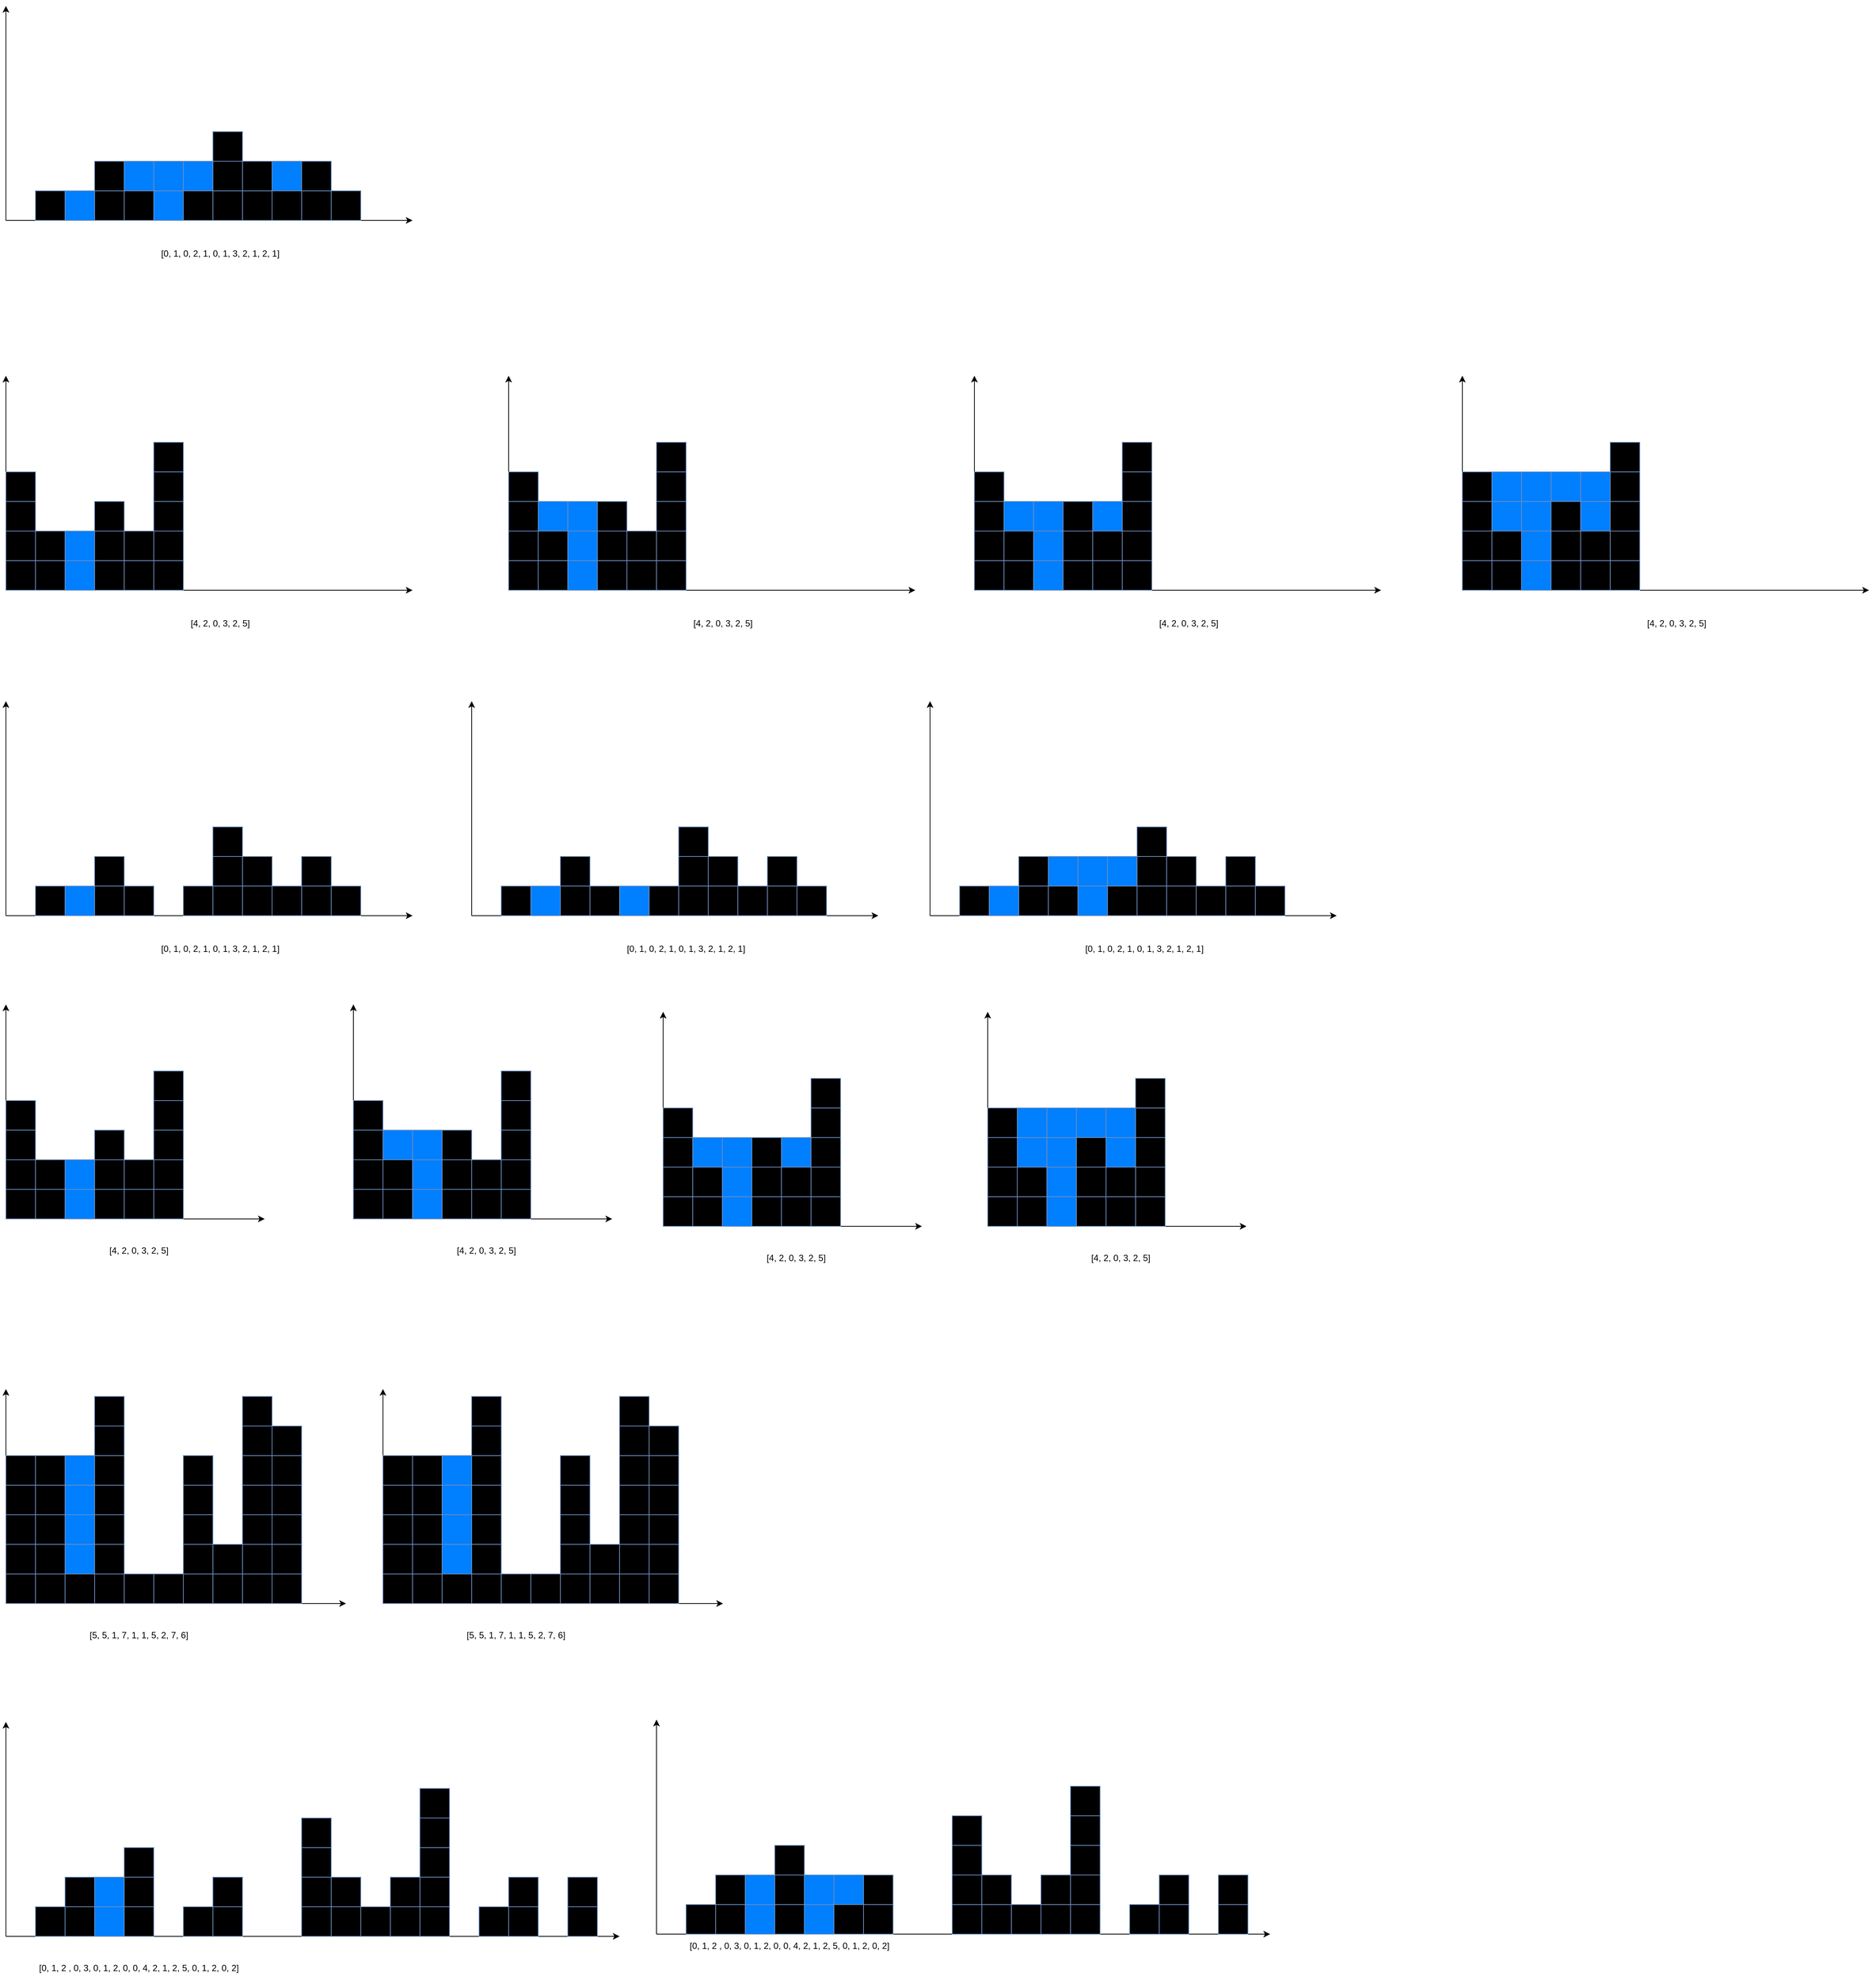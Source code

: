 <mxfile version="12.2.4"><diagram id="Z-iue7s92ssYwNVPRH68"><mxGraphModel dx="684" dy="702" grid="1" gridSize="10" guides="1" tooltips="1" connect="1" arrows="1" fold="1" page="1" pageScale="1" pageWidth="827" pageHeight="1169" math="0" shadow="0"><root><mxCell id="0"/><mxCell id="1" parent="0"/><mxCell id="2" value="" style="endArrow=classic;html=1;" edge="1" parent="1"><mxGeometry width="50" height="50" relative="1" as="geometry"><mxPoint x="40" y="360" as="sourcePoint"/><mxPoint x="590" y="360" as="targetPoint"/></mxGeometry></mxCell><mxCell id="3" value="" style="endArrow=classic;html=1;" edge="1" parent="1"><mxGeometry width="50" height="50" relative="1" as="geometry"><mxPoint x="40" y="360" as="sourcePoint"/><mxPoint x="40" y="70" as="targetPoint"/></mxGeometry></mxCell><mxCell id="4" value="" style="rounded=0;whiteSpace=wrap;html=1;fillColor=#000000;strokeColor=#6c8ebf;" vertex="1" parent="1"><mxGeometry x="80" y="320" width="40" height="40" as="geometry"/></mxCell><mxCell id="5" value="" style="rounded=0;whiteSpace=wrap;html=1;fillColor=#000000;strokeColor=#6c8ebf;" vertex="1" parent="1"><mxGeometry x="160" y="320" width="40" height="40" as="geometry"/></mxCell><mxCell id="6" value="" style="rounded=0;whiteSpace=wrap;html=1;fillColor=#000000;strokeColor=#6c8ebf;" vertex="1" parent="1"><mxGeometry x="160" y="280" width="40" height="40" as="geometry"/></mxCell><mxCell id="7" value="" style="rounded=0;whiteSpace=wrap;html=1;fillColor=#000000;strokeColor=#6c8ebf;" vertex="1" parent="1"><mxGeometry x="200" y="320" width="40" height="40" as="geometry"/></mxCell><mxCell id="8" value="" style="rounded=0;whiteSpace=wrap;html=1;fillColor=#000000;strokeColor=#6c8ebf;" vertex="1" parent="1"><mxGeometry x="280" y="320" width="40" height="40" as="geometry"/></mxCell><mxCell id="9" value="" style="rounded=0;whiteSpace=wrap;html=1;fillColor=#000000;strokeColor=#6c8ebf;" vertex="1" parent="1"><mxGeometry x="320" y="320" width="40" height="40" as="geometry"/></mxCell><mxCell id="10" value="" style="rounded=0;whiteSpace=wrap;html=1;fillColor=#000000;strokeColor=#6c8ebf;" vertex="1" parent="1"><mxGeometry x="320" y="280" width="40" height="40" as="geometry"/></mxCell><mxCell id="11" value="" style="rounded=0;whiteSpace=wrap;html=1;fillColor=#000000;strokeColor=#6c8ebf;" vertex="1" parent="1"><mxGeometry x="360" y="320" width="40" height="40" as="geometry"/></mxCell><mxCell id="12" value="" style="rounded=0;whiteSpace=wrap;html=1;fillColor=#000000;strokeColor=#6c8ebf;" vertex="1" parent="1"><mxGeometry x="360" y="280" width="40" height="40" as="geometry"/></mxCell><mxCell id="13" value="" style="rounded=0;whiteSpace=wrap;html=1;fillColor=#000000;strokeColor=#6c8ebf;" vertex="1" parent="1"><mxGeometry x="320" y="240" width="40" height="40" as="geometry"/></mxCell><mxCell id="14" value="" style="rounded=0;whiteSpace=wrap;html=1;fillColor=#000000;strokeColor=#6c8ebf;" vertex="1" parent="1"><mxGeometry x="400" y="320" width="40" height="40" as="geometry"/></mxCell><mxCell id="15" value="" style="rounded=0;whiteSpace=wrap;html=1;fillColor=#000000;strokeColor=#6c8ebf;" vertex="1" parent="1"><mxGeometry x="440" y="320" width="40" height="40" as="geometry"/></mxCell><mxCell id="16" value="" style="rounded=0;whiteSpace=wrap;html=1;fillColor=#000000;strokeColor=#6c8ebf;" vertex="1" parent="1"><mxGeometry x="440" y="280" width="40" height="40" as="geometry"/></mxCell><mxCell id="17" value="" style="rounded=0;whiteSpace=wrap;html=1;fillColor=#000000;strokeColor=#6c8ebf;" vertex="1" parent="1"><mxGeometry x="480" y="320" width="40" height="40" as="geometry"/></mxCell><mxCell id="18" value="" style="rounded=0;whiteSpace=wrap;html=1;fillColor=#007FFF;strokeColor=#6c8ebf;" vertex="1" parent="1"><mxGeometry x="120" y="320" width="40" height="40" as="geometry"/></mxCell><mxCell id="19" value="" style="rounded=0;whiteSpace=wrap;html=1;fillColor=#007FFF;strokeColor=#6c8ebf;" vertex="1" parent="1"><mxGeometry x="240" y="320" width="40" height="40" as="geometry"/></mxCell><mxCell id="20" value="[0, 1, 0, 2, 1, 0, 1, 3, 2, 1, 2, 1]" style="text;html=1;strokeColor=none;fillColor=none;align=center;verticalAlign=middle;whiteSpace=wrap;rounded=0;" vertex="1" parent="1"><mxGeometry x="180" y="390" width="300" height="30" as="geometry"/></mxCell><mxCell id="21" value="" style="rounded=0;whiteSpace=wrap;html=1;fillColor=#007FFF;strokeColor=#6c8ebf;" vertex="1" parent="1"><mxGeometry x="200" y="280" width="40" height="40" as="geometry"/></mxCell><mxCell id="22" value="" style="rounded=0;whiteSpace=wrap;html=1;fillColor=#007FFF;strokeColor=#6c8ebf;" vertex="1" parent="1"><mxGeometry x="280" y="280" width="40" height="40" as="geometry"/></mxCell><mxCell id="23" value="" style="rounded=0;whiteSpace=wrap;html=1;fillColor=#007FFF;strokeColor=#6c8ebf;" vertex="1" parent="1"><mxGeometry x="240" y="280" width="40" height="40" as="geometry"/></mxCell><mxCell id="24" value="" style="rounded=0;whiteSpace=wrap;html=1;fillColor=#007FFF;strokeColor=#6c8ebf;" vertex="1" parent="1"><mxGeometry x="400" y="280" width="40" height="40" as="geometry"/></mxCell><mxCell id="27" value="" style="endArrow=classic;html=1;" edge="1" parent="1"><mxGeometry width="50" height="50" relative="1" as="geometry"><mxPoint x="40" y="860" as="sourcePoint"/><mxPoint x="590" y="860" as="targetPoint"/></mxGeometry></mxCell><mxCell id="28" value="" style="endArrow=classic;html=1;" edge="1" parent="1"><mxGeometry width="50" height="50" relative="1" as="geometry"><mxPoint x="40" y="860" as="sourcePoint"/><mxPoint x="40" y="570" as="targetPoint"/></mxGeometry></mxCell><mxCell id="29" value="" style="rounded=0;whiteSpace=wrap;html=1;fillColor=#000000;strokeColor=#6c8ebf;" vertex="1" parent="1"><mxGeometry x="80" y="820" width="40" height="40" as="geometry"/></mxCell><mxCell id="30" value="" style="rounded=0;whiteSpace=wrap;html=1;fillColor=#000000;strokeColor=#6c8ebf;" vertex="1" parent="1"><mxGeometry x="160" y="820" width="40" height="40" as="geometry"/></mxCell><mxCell id="31" value="" style="rounded=0;whiteSpace=wrap;html=1;fillColor=#000000;strokeColor=#6c8ebf;" vertex="1" parent="1"><mxGeometry x="160" y="780" width="40" height="40" as="geometry"/></mxCell><mxCell id="32" value="" style="rounded=0;whiteSpace=wrap;html=1;fillColor=#000000;strokeColor=#6c8ebf;" vertex="1" parent="1"><mxGeometry x="200" y="820" width="40" height="40" as="geometry"/></mxCell><mxCell id="43" value="" style="rounded=0;whiteSpace=wrap;html=1;fillColor=#007FFF;strokeColor=#6c8ebf;direction=west;" vertex="1" parent="1"><mxGeometry x="120" y="820" width="40" height="40" as="geometry"/></mxCell><mxCell id="45" value="[4, 2, 0, 3, 2, 5]" style="text;html=1;strokeColor=none;fillColor=none;align=center;verticalAlign=middle;whiteSpace=wrap;rounded=0;" vertex="1" parent="1"><mxGeometry x="180" y="890" width="300" height="30" as="geometry"/></mxCell><mxCell id="50" value="" style="rounded=0;whiteSpace=wrap;html=1;fillColor=#000000;strokeColor=#6c8ebf;" vertex="1" parent="1"><mxGeometry x="40" y="820" width="40" height="40" as="geometry"/></mxCell><mxCell id="51" value="" style="rounded=0;whiteSpace=wrap;html=1;fillColor=#000000;strokeColor=#6c8ebf;" vertex="1" parent="1"><mxGeometry x="40" y="780" width="40" height="40" as="geometry"/></mxCell><mxCell id="52" value="" style="rounded=0;whiteSpace=wrap;html=1;fillColor=#000000;strokeColor=#6c8ebf;" vertex="1" parent="1"><mxGeometry x="40" y="740" width="40" height="40" as="geometry"/></mxCell><mxCell id="53" value="" style="rounded=0;whiteSpace=wrap;html=1;fillColor=#000000;strokeColor=#6c8ebf;" vertex="1" parent="1"><mxGeometry x="40" y="700" width="40" height="40" as="geometry"/></mxCell><mxCell id="54" value="" style="rounded=0;whiteSpace=wrap;html=1;fillColor=#000000;strokeColor=#6c8ebf;" vertex="1" parent="1"><mxGeometry x="80" y="780" width="40" height="40" as="geometry"/></mxCell><mxCell id="55" value="" style="rounded=0;whiteSpace=wrap;html=1;fillColor=#000000;strokeColor=#6c8ebf;" vertex="1" parent="1"><mxGeometry x="160" y="740" width="40" height="40" as="geometry"/></mxCell><mxCell id="56" value="" style="rounded=0;whiteSpace=wrap;html=1;fillColor=#000000;strokeColor=#6c8ebf;" vertex="1" parent="1"><mxGeometry x="200" y="780" width="40" height="40" as="geometry"/></mxCell><mxCell id="57" value="" style="rounded=0;whiteSpace=wrap;html=1;fillColor=#000000;strokeColor=#6c8ebf;" vertex="1" parent="1"><mxGeometry x="240" y="820" width="40" height="40" as="geometry"/></mxCell><mxCell id="58" value="" style="rounded=0;whiteSpace=wrap;html=1;fillColor=#000000;strokeColor=#6c8ebf;" vertex="1" parent="1"><mxGeometry x="240" y="780" width="40" height="40" as="geometry"/></mxCell><mxCell id="59" value="" style="rounded=0;whiteSpace=wrap;html=1;fillColor=#000000;strokeColor=#6c8ebf;" vertex="1" parent="1"><mxGeometry x="240" y="740" width="40" height="40" as="geometry"/></mxCell><mxCell id="60" value="" style="rounded=0;whiteSpace=wrap;html=1;fillColor=#000000;strokeColor=#6c8ebf;" vertex="1" parent="1"><mxGeometry x="240" y="700" width="40" height="40" as="geometry"/></mxCell><mxCell id="61" value="" style="rounded=0;whiteSpace=wrap;html=1;fillColor=#000000;strokeColor=#6c8ebf;" vertex="1" parent="1"><mxGeometry x="240" y="660" width="40" height="40" as="geometry"/></mxCell><mxCell id="62" value="" style="rounded=0;whiteSpace=wrap;html=1;fillColor=#007FFF;strokeColor=#6c8ebf;" vertex="1" parent="1"><mxGeometry x="120" y="780" width="40" height="40" as="geometry"/></mxCell><mxCell id="66" value="" style="endArrow=classic;html=1;" edge="1" parent="1"><mxGeometry width="50" height="50" relative="1" as="geometry"><mxPoint x="720" y="860" as="sourcePoint"/><mxPoint x="1270" y="860" as="targetPoint"/></mxGeometry></mxCell><mxCell id="67" value="" style="endArrow=classic;html=1;" edge="1" parent="1"><mxGeometry width="50" height="50" relative="1" as="geometry"><mxPoint x="720" y="860" as="sourcePoint"/><mxPoint x="720" y="570" as="targetPoint"/></mxGeometry></mxCell><mxCell id="68" value="" style="rounded=0;whiteSpace=wrap;html=1;fillColor=#000000;strokeColor=#6c8ebf;" vertex="1" parent="1"><mxGeometry x="760" y="820" width="40" height="40" as="geometry"/></mxCell><mxCell id="69" value="" style="rounded=0;whiteSpace=wrap;html=1;fillColor=#000000;strokeColor=#6c8ebf;" vertex="1" parent="1"><mxGeometry x="840" y="820" width="40" height="40" as="geometry"/></mxCell><mxCell id="70" value="" style="rounded=0;whiteSpace=wrap;html=1;fillColor=#000000;strokeColor=#6c8ebf;" vertex="1" parent="1"><mxGeometry x="840" y="780" width="40" height="40" as="geometry"/></mxCell><mxCell id="71" value="" style="rounded=0;whiteSpace=wrap;html=1;fillColor=#000000;strokeColor=#6c8ebf;" vertex="1" parent="1"><mxGeometry x="880" y="820" width="40" height="40" as="geometry"/></mxCell><mxCell id="72" value="" style="rounded=0;whiteSpace=wrap;html=1;fillColor=#007FFF;strokeColor=#6c8ebf;direction=west;" vertex="1" parent="1"><mxGeometry x="800" y="820" width="40" height="40" as="geometry"/></mxCell><mxCell id="73" value="[4, 2, 0, 3, 2, 5]" style="text;html=1;strokeColor=none;fillColor=none;align=center;verticalAlign=middle;whiteSpace=wrap;rounded=0;" vertex="1" parent="1"><mxGeometry x="860" y="890" width="300" height="30" as="geometry"/></mxCell><mxCell id="74" value="" style="rounded=0;whiteSpace=wrap;html=1;fillColor=#000000;strokeColor=#6c8ebf;" vertex="1" parent="1"><mxGeometry x="720" y="820" width="40" height="40" as="geometry"/></mxCell><mxCell id="75" value="" style="rounded=0;whiteSpace=wrap;html=1;fillColor=#000000;strokeColor=#6c8ebf;" vertex="1" parent="1"><mxGeometry x="720" y="780" width="40" height="40" as="geometry"/></mxCell><mxCell id="76" value="" style="rounded=0;whiteSpace=wrap;html=1;fillColor=#000000;strokeColor=#6c8ebf;" vertex="1" parent="1"><mxGeometry x="720" y="740" width="40" height="40" as="geometry"/></mxCell><mxCell id="77" value="" style="rounded=0;whiteSpace=wrap;html=1;fillColor=#000000;strokeColor=#6c8ebf;" vertex="1" parent="1"><mxGeometry x="720" y="700" width="40" height="40" as="geometry"/></mxCell><mxCell id="78" value="" style="rounded=0;whiteSpace=wrap;html=1;fillColor=#000000;strokeColor=#6c8ebf;" vertex="1" parent="1"><mxGeometry x="760" y="780" width="40" height="40" as="geometry"/></mxCell><mxCell id="79" value="" style="rounded=0;whiteSpace=wrap;html=1;fillColor=#000000;strokeColor=#6c8ebf;" vertex="1" parent="1"><mxGeometry x="840" y="740" width="40" height="40" as="geometry"/></mxCell><mxCell id="80" value="" style="rounded=0;whiteSpace=wrap;html=1;fillColor=#000000;strokeColor=#6c8ebf;" vertex="1" parent="1"><mxGeometry x="880" y="780" width="40" height="40" as="geometry"/></mxCell><mxCell id="81" value="" style="rounded=0;whiteSpace=wrap;html=1;fillColor=#000000;strokeColor=#6c8ebf;" vertex="1" parent="1"><mxGeometry x="920" y="820" width="40" height="40" as="geometry"/></mxCell><mxCell id="82" value="" style="rounded=0;whiteSpace=wrap;html=1;fillColor=#000000;strokeColor=#6c8ebf;" vertex="1" parent="1"><mxGeometry x="920" y="780" width="40" height="40" as="geometry"/></mxCell><mxCell id="83" value="" style="rounded=0;whiteSpace=wrap;html=1;fillColor=#000000;strokeColor=#6c8ebf;" vertex="1" parent="1"><mxGeometry x="920" y="740" width="40" height="40" as="geometry"/></mxCell><mxCell id="84" value="" style="rounded=0;whiteSpace=wrap;html=1;fillColor=#000000;strokeColor=#6c8ebf;" vertex="1" parent="1"><mxGeometry x="920" y="700" width="40" height="40" as="geometry"/></mxCell><mxCell id="85" value="" style="rounded=0;whiteSpace=wrap;html=1;fillColor=#000000;strokeColor=#6c8ebf;" vertex="1" parent="1"><mxGeometry x="920" y="660" width="40" height="40" as="geometry"/></mxCell><mxCell id="86" value="" style="rounded=0;whiteSpace=wrap;html=1;fillColor=#007FFF;strokeColor=#6c8ebf;" vertex="1" parent="1"><mxGeometry x="800" y="780" width="40" height="40" as="geometry"/></mxCell><mxCell id="87" value="" style="rounded=0;whiteSpace=wrap;html=1;fillColor=#007FFF;strokeColor=#6c8ebf;" vertex="1" parent="1"><mxGeometry x="800" y="740" width="40" height="40" as="geometry"/></mxCell><mxCell id="88" value="" style="rounded=0;whiteSpace=wrap;html=1;fillColor=#007FFF;strokeColor=#6c8ebf;" vertex="1" parent="1"><mxGeometry x="760" y="740" width="40" height="40" as="geometry"/></mxCell><mxCell id="89" value="" style="endArrow=classic;html=1;" edge="1" parent="1"><mxGeometry width="50" height="50" relative="1" as="geometry"><mxPoint x="1350" y="860" as="sourcePoint"/><mxPoint x="1900" y="860" as="targetPoint"/></mxGeometry></mxCell><mxCell id="90" value="" style="endArrow=classic;html=1;" edge="1" parent="1"><mxGeometry width="50" height="50" relative="1" as="geometry"><mxPoint x="1350" y="860" as="sourcePoint"/><mxPoint x="1350" y="570" as="targetPoint"/></mxGeometry></mxCell><mxCell id="91" value="" style="rounded=0;whiteSpace=wrap;html=1;fillColor=#000000;strokeColor=#6c8ebf;" vertex="1" parent="1"><mxGeometry x="1390" y="820" width="40" height="40" as="geometry"/></mxCell><mxCell id="92" value="" style="rounded=0;whiteSpace=wrap;html=1;fillColor=#000000;strokeColor=#6c8ebf;" vertex="1" parent="1"><mxGeometry x="1470" y="820" width="40" height="40" as="geometry"/></mxCell><mxCell id="93" value="" style="rounded=0;whiteSpace=wrap;html=1;fillColor=#000000;strokeColor=#6c8ebf;" vertex="1" parent="1"><mxGeometry x="1470" y="780" width="40" height="40" as="geometry"/></mxCell><mxCell id="94" value="" style="rounded=0;whiteSpace=wrap;html=1;fillColor=#000000;strokeColor=#6c8ebf;" vertex="1" parent="1"><mxGeometry x="1510" y="820" width="40" height="40" as="geometry"/></mxCell><mxCell id="95" value="" style="rounded=0;whiteSpace=wrap;html=1;fillColor=#007FFF;strokeColor=#6c8ebf;direction=west;" vertex="1" parent="1"><mxGeometry x="1430" y="820" width="40" height="40" as="geometry"/></mxCell><mxCell id="96" value="[4, 2, 0, 3, 2, 5]" style="text;html=1;strokeColor=none;fillColor=none;align=center;verticalAlign=middle;whiteSpace=wrap;rounded=0;" vertex="1" parent="1"><mxGeometry x="1490" y="890" width="300" height="30" as="geometry"/></mxCell><mxCell id="97" value="" style="rounded=0;whiteSpace=wrap;html=1;fillColor=#000000;strokeColor=#6c8ebf;" vertex="1" parent="1"><mxGeometry x="1350" y="820" width="40" height="40" as="geometry"/></mxCell><mxCell id="98" value="" style="rounded=0;whiteSpace=wrap;html=1;fillColor=#000000;strokeColor=#6c8ebf;" vertex="1" parent="1"><mxGeometry x="1350" y="780" width="40" height="40" as="geometry"/></mxCell><mxCell id="99" value="" style="rounded=0;whiteSpace=wrap;html=1;fillColor=#000000;strokeColor=#6c8ebf;" vertex="1" parent="1"><mxGeometry x="1350" y="740" width="40" height="40" as="geometry"/></mxCell><mxCell id="100" value="" style="rounded=0;whiteSpace=wrap;html=1;fillColor=#000000;strokeColor=#6c8ebf;" vertex="1" parent="1"><mxGeometry x="1350" y="700" width="40" height="40" as="geometry"/></mxCell><mxCell id="101" value="" style="rounded=0;whiteSpace=wrap;html=1;fillColor=#000000;strokeColor=#6c8ebf;" vertex="1" parent="1"><mxGeometry x="1390" y="780" width="40" height="40" as="geometry"/></mxCell><mxCell id="102" value="" style="rounded=0;whiteSpace=wrap;html=1;fillColor=#000000;strokeColor=#6c8ebf;" vertex="1" parent="1"><mxGeometry x="1470" y="740" width="40" height="40" as="geometry"/></mxCell><mxCell id="103" value="" style="rounded=0;whiteSpace=wrap;html=1;fillColor=#000000;strokeColor=#6c8ebf;" vertex="1" parent="1"><mxGeometry x="1510" y="780" width="40" height="40" as="geometry"/></mxCell><mxCell id="104" value="" style="rounded=0;whiteSpace=wrap;html=1;fillColor=#000000;strokeColor=#6c8ebf;" vertex="1" parent="1"><mxGeometry x="1550" y="820" width="40" height="40" as="geometry"/></mxCell><mxCell id="105" value="" style="rounded=0;whiteSpace=wrap;html=1;fillColor=#000000;strokeColor=#6c8ebf;" vertex="1" parent="1"><mxGeometry x="1550" y="780" width="40" height="40" as="geometry"/></mxCell><mxCell id="106" value="" style="rounded=0;whiteSpace=wrap;html=1;fillColor=#000000;strokeColor=#6c8ebf;" vertex="1" parent="1"><mxGeometry x="1550" y="740" width="40" height="40" as="geometry"/></mxCell><mxCell id="107" value="" style="rounded=0;whiteSpace=wrap;html=1;fillColor=#000000;strokeColor=#6c8ebf;" vertex="1" parent="1"><mxGeometry x="1550" y="700" width="40" height="40" as="geometry"/></mxCell><mxCell id="108" value="" style="rounded=0;whiteSpace=wrap;html=1;fillColor=#000000;strokeColor=#6c8ebf;" vertex="1" parent="1"><mxGeometry x="1550" y="660" width="40" height="40" as="geometry"/></mxCell><mxCell id="109" value="" style="rounded=0;whiteSpace=wrap;html=1;fillColor=#007FFF;strokeColor=#6c8ebf;" vertex="1" parent="1"><mxGeometry x="1430" y="780" width="40" height="40" as="geometry"/></mxCell><mxCell id="110" value="" style="rounded=0;whiteSpace=wrap;html=1;fillColor=#007FFF;strokeColor=#6c8ebf;" vertex="1" parent="1"><mxGeometry x="1430" y="740" width="40" height="40" as="geometry"/></mxCell><mxCell id="111" value="" style="rounded=0;whiteSpace=wrap;html=1;fillColor=#007FFF;strokeColor=#6c8ebf;" vertex="1" parent="1"><mxGeometry x="1390" y="740" width="40" height="40" as="geometry"/></mxCell><mxCell id="112" value="" style="rounded=0;whiteSpace=wrap;html=1;fillColor=#007FFF;strokeColor=#6c8ebf;" vertex="1" parent="1"><mxGeometry x="1510" y="740" width="40" height="40" as="geometry"/></mxCell><mxCell id="113" value="" style="endArrow=classic;html=1;" edge="1" parent="1"><mxGeometry width="50" height="50" relative="1" as="geometry"><mxPoint x="2010" y="860" as="sourcePoint"/><mxPoint x="2560" y="860" as="targetPoint"/></mxGeometry></mxCell><mxCell id="114" value="" style="endArrow=classic;html=1;" edge="1" parent="1"><mxGeometry width="50" height="50" relative="1" as="geometry"><mxPoint x="2010" y="860" as="sourcePoint"/><mxPoint x="2010" y="570" as="targetPoint"/></mxGeometry></mxCell><mxCell id="115" value="" style="rounded=0;whiteSpace=wrap;html=1;fillColor=#000000;strokeColor=#6c8ebf;" vertex="1" parent="1"><mxGeometry x="2050" y="820" width="40" height="40" as="geometry"/></mxCell><mxCell id="116" value="" style="rounded=0;whiteSpace=wrap;html=1;fillColor=#000000;strokeColor=#6c8ebf;" vertex="1" parent="1"><mxGeometry x="2130" y="820" width="40" height="40" as="geometry"/></mxCell><mxCell id="117" value="" style="rounded=0;whiteSpace=wrap;html=1;fillColor=#000000;strokeColor=#6c8ebf;" vertex="1" parent="1"><mxGeometry x="2130" y="780" width="40" height="40" as="geometry"/></mxCell><mxCell id="118" value="" style="rounded=0;whiteSpace=wrap;html=1;fillColor=#000000;strokeColor=#6c8ebf;" vertex="1" parent="1"><mxGeometry x="2170" y="820" width="40" height="40" as="geometry"/></mxCell><mxCell id="119" value="" style="rounded=0;whiteSpace=wrap;html=1;fillColor=#007FFF;strokeColor=#6c8ebf;direction=west;" vertex="1" parent="1"><mxGeometry x="2090" y="820" width="40" height="40" as="geometry"/></mxCell><mxCell id="120" value="[4, 2, 0, 3, 2, 5]" style="text;html=1;strokeColor=none;fillColor=none;align=center;verticalAlign=middle;whiteSpace=wrap;rounded=0;" vertex="1" parent="1"><mxGeometry x="2150" y="890" width="300" height="30" as="geometry"/></mxCell><mxCell id="121" value="" style="rounded=0;whiteSpace=wrap;html=1;fillColor=#000000;strokeColor=#6c8ebf;" vertex="1" parent="1"><mxGeometry x="2010" y="820" width="40" height="40" as="geometry"/></mxCell><mxCell id="122" value="" style="rounded=0;whiteSpace=wrap;html=1;fillColor=#000000;strokeColor=#6c8ebf;" vertex="1" parent="1"><mxGeometry x="2010" y="780" width="40" height="40" as="geometry"/></mxCell><mxCell id="123" value="" style="rounded=0;whiteSpace=wrap;html=1;fillColor=#000000;strokeColor=#6c8ebf;" vertex="1" parent="1"><mxGeometry x="2010" y="740" width="40" height="40" as="geometry"/></mxCell><mxCell id="124" value="" style="rounded=0;whiteSpace=wrap;html=1;fillColor=#000000;strokeColor=#6c8ebf;" vertex="1" parent="1"><mxGeometry x="2010" y="700" width="40" height="40" as="geometry"/></mxCell><mxCell id="125" value="" style="rounded=0;whiteSpace=wrap;html=1;fillColor=#000000;strokeColor=#6c8ebf;" vertex="1" parent="1"><mxGeometry x="2050" y="780" width="40" height="40" as="geometry"/></mxCell><mxCell id="126" value="" style="rounded=0;whiteSpace=wrap;html=1;fillColor=#000000;strokeColor=#6c8ebf;" vertex="1" parent="1"><mxGeometry x="2130" y="740" width="40" height="40" as="geometry"/></mxCell><mxCell id="127" value="" style="rounded=0;whiteSpace=wrap;html=1;fillColor=#000000;strokeColor=#6c8ebf;" vertex="1" parent="1"><mxGeometry x="2170" y="780" width="40" height="40" as="geometry"/></mxCell><mxCell id="128" value="" style="rounded=0;whiteSpace=wrap;html=1;fillColor=#000000;strokeColor=#6c8ebf;" vertex="1" parent="1"><mxGeometry x="2210" y="820" width="40" height="40" as="geometry"/></mxCell><mxCell id="129" value="" style="rounded=0;whiteSpace=wrap;html=1;fillColor=#000000;strokeColor=#6c8ebf;" vertex="1" parent="1"><mxGeometry x="2210" y="780" width="40" height="40" as="geometry"/></mxCell><mxCell id="130" value="" style="rounded=0;whiteSpace=wrap;html=1;fillColor=#000000;strokeColor=#6c8ebf;" vertex="1" parent="1"><mxGeometry x="2210" y="740" width="40" height="40" as="geometry"/></mxCell><mxCell id="131" value="" style="rounded=0;whiteSpace=wrap;html=1;fillColor=#000000;strokeColor=#6c8ebf;" vertex="1" parent="1"><mxGeometry x="2210" y="700" width="40" height="40" as="geometry"/></mxCell><mxCell id="132" value="" style="rounded=0;whiteSpace=wrap;html=1;fillColor=#000000;strokeColor=#6c8ebf;" vertex="1" parent="1"><mxGeometry x="2210" y="660" width="40" height="40" as="geometry"/></mxCell><mxCell id="133" value="" style="rounded=0;whiteSpace=wrap;html=1;fillColor=#007FFF;strokeColor=#6c8ebf;" vertex="1" parent="1"><mxGeometry x="2090" y="780" width="40" height="40" as="geometry"/></mxCell><mxCell id="134" value="" style="rounded=0;whiteSpace=wrap;html=1;fillColor=#007FFF;strokeColor=#6c8ebf;" vertex="1" parent="1"><mxGeometry x="2090" y="740" width="40" height="40" as="geometry"/></mxCell><mxCell id="135" value="" style="rounded=0;whiteSpace=wrap;html=1;fillColor=#007FFF;strokeColor=#6c8ebf;" vertex="1" parent="1"><mxGeometry x="2050" y="740" width="40" height="40" as="geometry"/></mxCell><mxCell id="136" value="" style="rounded=0;whiteSpace=wrap;html=1;fillColor=#007FFF;strokeColor=#6c8ebf;" vertex="1" parent="1"><mxGeometry x="2170" y="740" width="40" height="40" as="geometry"/></mxCell><mxCell id="137" value="" style="rounded=0;whiteSpace=wrap;html=1;fillColor=#007FFF;strokeColor=#6c8ebf;" vertex="1" parent="1"><mxGeometry x="2050" y="700" width="40" height="40" as="geometry"/></mxCell><mxCell id="138" value="" style="rounded=0;whiteSpace=wrap;html=1;fillColor=#007FFF;strokeColor=#6c8ebf;" vertex="1" parent="1"><mxGeometry x="2090" y="700" width="40" height="40" as="geometry"/></mxCell><mxCell id="139" value="" style="rounded=0;whiteSpace=wrap;html=1;fillColor=#007FFF;strokeColor=#6c8ebf;" vertex="1" parent="1"><mxGeometry x="2130" y="700" width="40" height="40" as="geometry"/></mxCell><mxCell id="140" value="" style="rounded=0;whiteSpace=wrap;html=1;fillColor=#007FFF;strokeColor=#6c8ebf;" vertex="1" parent="1"><mxGeometry x="2170" y="700" width="40" height="40" as="geometry"/></mxCell><mxCell id="141" value="" style="endArrow=classic;html=1;" edge="1" parent="1"><mxGeometry width="50" height="50" relative="1" as="geometry"><mxPoint x="40" y="1300" as="sourcePoint"/><mxPoint x="590" y="1300" as="targetPoint"/></mxGeometry></mxCell><mxCell id="142" value="" style="endArrow=classic;html=1;" edge="1" parent="1"><mxGeometry width="50" height="50" relative="1" as="geometry"><mxPoint x="40" y="1300" as="sourcePoint"/><mxPoint x="40" y="1010" as="targetPoint"/></mxGeometry></mxCell><mxCell id="143" value="" style="rounded=0;whiteSpace=wrap;html=1;fillColor=#000000;strokeColor=#6c8ebf;" vertex="1" parent="1"><mxGeometry x="80" y="1260" width="40" height="40" as="geometry"/></mxCell><mxCell id="144" value="" style="rounded=0;whiteSpace=wrap;html=1;fillColor=#000000;strokeColor=#6c8ebf;" vertex="1" parent="1"><mxGeometry x="160" y="1260" width="40" height="40" as="geometry"/></mxCell><mxCell id="145" value="" style="rounded=0;whiteSpace=wrap;html=1;fillColor=#000000;strokeColor=#6c8ebf;" vertex="1" parent="1"><mxGeometry x="160" y="1220" width="40" height="40" as="geometry"/></mxCell><mxCell id="146" value="" style="rounded=0;whiteSpace=wrap;html=1;fillColor=#000000;strokeColor=#6c8ebf;" vertex="1" parent="1"><mxGeometry x="200" y="1260" width="40" height="40" as="geometry"/></mxCell><mxCell id="148" value="[0, 1, 0, 2, 1, 0, 1, 3, 2, 1, 2, 1]" style="text;html=1;strokeColor=none;fillColor=none;align=center;verticalAlign=middle;whiteSpace=wrap;rounded=0;" vertex="1" parent="1"><mxGeometry x="180" y="1330" width="300" height="30" as="geometry"/></mxCell><mxCell id="162" value="" style="rounded=0;whiteSpace=wrap;html=1;fillColor=#000000;strokeColor=#6c8ebf;direction=south;" vertex="1" parent="1"><mxGeometry x="320" y="1260" width="40" height="40" as="geometry"/></mxCell><mxCell id="163" value="" style="rounded=0;whiteSpace=wrap;html=1;fillColor=#000000;strokeColor=#6c8ebf;" vertex="1" parent="1"><mxGeometry x="320" y="1220" width="40" height="40" as="geometry"/></mxCell><mxCell id="164" value="" style="rounded=0;whiteSpace=wrap;html=1;fillColor=#000000;strokeColor=#6c8ebf;" vertex="1" parent="1"><mxGeometry x="320" y="1180" width="40" height="40" as="geometry"/></mxCell><mxCell id="165" value="" style="rounded=0;whiteSpace=wrap;html=1;fillColor=#000000;strokeColor=#6c8ebf;direction=south;" vertex="1" parent="1"><mxGeometry x="360" y="1260" width="40" height="40" as="geometry"/></mxCell><mxCell id="166" value="" style="rounded=0;whiteSpace=wrap;html=1;fillColor=#000000;strokeColor=#6c8ebf;" vertex="1" parent="1"><mxGeometry x="360" y="1220" width="40" height="40" as="geometry"/></mxCell><mxCell id="167" value="" style="rounded=0;whiteSpace=wrap;html=1;fillColor=#000000;strokeColor=#6c8ebf;" vertex="1" parent="1"><mxGeometry x="280" y="1260" width="40" height="40" as="geometry"/></mxCell><mxCell id="168" value="" style="rounded=0;whiteSpace=wrap;html=1;fillColor=#000000;strokeColor=#6c8ebf;" vertex="1" parent="1"><mxGeometry x="440" y="1260" width="40" height="40" as="geometry"/></mxCell><mxCell id="169" value="" style="rounded=0;whiteSpace=wrap;html=1;fillColor=#000000;strokeColor=#6c8ebf;" vertex="1" parent="1"><mxGeometry x="440" y="1220" width="40" height="40" as="geometry"/></mxCell><mxCell id="170" value="" style="rounded=0;whiteSpace=wrap;html=1;fillColor=#000000;strokeColor=#6c8ebf;" vertex="1" parent="1"><mxGeometry x="480" y="1260" width="40" height="40" as="geometry"/></mxCell><mxCell id="171" value="" style="rounded=0;whiteSpace=wrap;html=1;fillColor=#000000;strokeColor=#6c8ebf;" vertex="1" parent="1"><mxGeometry x="400" y="1260" width="40" height="40" as="geometry"/></mxCell><mxCell id="172" value="" style="rounded=0;whiteSpace=wrap;html=1;fillColor=#007FFF;strokeColor=#6c8ebf;direction=west;" vertex="1" parent="1"><mxGeometry x="120" y="1260" width="40" height="40" as="geometry"/></mxCell><mxCell id="173" value="" style="endArrow=classic;html=1;" edge="1" parent="1"><mxGeometry width="50" height="50" relative="1" as="geometry"><mxPoint x="670" y="1300" as="sourcePoint"/><mxPoint x="1220" y="1300" as="targetPoint"/></mxGeometry></mxCell><mxCell id="174" value="" style="endArrow=classic;html=1;" edge="1" parent="1"><mxGeometry width="50" height="50" relative="1" as="geometry"><mxPoint x="670" y="1300" as="sourcePoint"/><mxPoint x="670" y="1010" as="targetPoint"/></mxGeometry></mxCell><mxCell id="175" value="" style="rounded=0;whiteSpace=wrap;html=1;fillColor=#000000;strokeColor=#6c8ebf;" vertex="1" parent="1"><mxGeometry x="710" y="1260" width="40" height="40" as="geometry"/></mxCell><mxCell id="176" value="" style="rounded=0;whiteSpace=wrap;html=1;fillColor=#000000;strokeColor=#6c8ebf;" vertex="1" parent="1"><mxGeometry x="790" y="1260" width="40" height="40" as="geometry"/></mxCell><mxCell id="177" value="" style="rounded=0;whiteSpace=wrap;html=1;fillColor=#000000;strokeColor=#6c8ebf;" vertex="1" parent="1"><mxGeometry x="790" y="1220" width="40" height="40" as="geometry"/></mxCell><mxCell id="178" value="" style="rounded=0;whiteSpace=wrap;html=1;fillColor=#000000;strokeColor=#6c8ebf;" vertex="1" parent="1"><mxGeometry x="830" y="1260" width="40" height="40" as="geometry"/></mxCell><mxCell id="179" value="[0, 1, 0, 2, 1, 0, 1, 3, 2, 1, 2, 1]" style="text;html=1;strokeColor=none;fillColor=none;align=center;verticalAlign=middle;whiteSpace=wrap;rounded=0;" vertex="1" parent="1"><mxGeometry x="810" y="1330" width="300" height="30" as="geometry"/></mxCell><mxCell id="180" value="" style="rounded=0;whiteSpace=wrap;html=1;fillColor=#000000;strokeColor=#6c8ebf;direction=south;" vertex="1" parent="1"><mxGeometry x="950" y="1260" width="40" height="40" as="geometry"/></mxCell><mxCell id="181" value="" style="rounded=0;whiteSpace=wrap;html=1;fillColor=#000000;strokeColor=#6c8ebf;" vertex="1" parent="1"><mxGeometry x="950" y="1220" width="40" height="40" as="geometry"/></mxCell><mxCell id="182" value="" style="rounded=0;whiteSpace=wrap;html=1;fillColor=#000000;strokeColor=#6c8ebf;" vertex="1" parent="1"><mxGeometry x="950" y="1180" width="40" height="40" as="geometry"/></mxCell><mxCell id="183" value="" style="rounded=0;whiteSpace=wrap;html=1;fillColor=#000000;strokeColor=#6c8ebf;direction=south;" vertex="1" parent="1"><mxGeometry x="990" y="1260" width="40" height="40" as="geometry"/></mxCell><mxCell id="184" value="" style="rounded=0;whiteSpace=wrap;html=1;fillColor=#000000;strokeColor=#6c8ebf;" vertex="1" parent="1"><mxGeometry x="990" y="1220" width="40" height="40" as="geometry"/></mxCell><mxCell id="185" value="" style="rounded=0;whiteSpace=wrap;html=1;fillColor=#000000;strokeColor=#6c8ebf;" vertex="1" parent="1"><mxGeometry x="910" y="1260" width="40" height="40" as="geometry"/></mxCell><mxCell id="186" value="" style="rounded=0;whiteSpace=wrap;html=1;fillColor=#000000;strokeColor=#6c8ebf;" vertex="1" parent="1"><mxGeometry x="1070" y="1260" width="40" height="40" as="geometry"/></mxCell><mxCell id="187" value="" style="rounded=0;whiteSpace=wrap;html=1;fillColor=#000000;strokeColor=#6c8ebf;" vertex="1" parent="1"><mxGeometry x="1070" y="1220" width="40" height="40" as="geometry"/></mxCell><mxCell id="188" value="" style="rounded=0;whiteSpace=wrap;html=1;fillColor=#000000;strokeColor=#6c8ebf;" vertex="1" parent="1"><mxGeometry x="1110" y="1260" width="40" height="40" as="geometry"/></mxCell><mxCell id="189" value="" style="rounded=0;whiteSpace=wrap;html=1;fillColor=#000000;strokeColor=#6c8ebf;" vertex="1" parent="1"><mxGeometry x="1030" y="1260" width="40" height="40" as="geometry"/></mxCell><mxCell id="190" value="" style="rounded=0;whiteSpace=wrap;html=1;fillColor=#007FFF;strokeColor=#6c8ebf;direction=west;" vertex="1" parent="1"><mxGeometry x="750" y="1260" width="40" height="40" as="geometry"/></mxCell><mxCell id="191" value="" style="rounded=0;whiteSpace=wrap;html=1;fillColor=#007FFF;strokeColor=#6c8ebf;direction=west;" vertex="1" parent="1"><mxGeometry x="870" y="1260" width="40" height="40" as="geometry"/></mxCell><mxCell id="192" value="" style="endArrow=classic;html=1;" edge="1" parent="1"><mxGeometry width="50" height="50" relative="1" as="geometry"><mxPoint x="1290" y="1300" as="sourcePoint"/><mxPoint x="1840" y="1300" as="targetPoint"/></mxGeometry></mxCell><mxCell id="193" value="" style="endArrow=classic;html=1;" edge="1" parent="1"><mxGeometry width="50" height="50" relative="1" as="geometry"><mxPoint x="1290" y="1300" as="sourcePoint"/><mxPoint x="1290" y="1010" as="targetPoint"/></mxGeometry></mxCell><mxCell id="194" value="" style="rounded=0;whiteSpace=wrap;html=1;fillColor=#000000;strokeColor=#6c8ebf;" vertex="1" parent="1"><mxGeometry x="1330" y="1260" width="40" height="40" as="geometry"/></mxCell><mxCell id="195" value="" style="rounded=0;whiteSpace=wrap;html=1;fillColor=#000000;strokeColor=#6c8ebf;" vertex="1" parent="1"><mxGeometry x="1410" y="1260" width="40" height="40" as="geometry"/></mxCell><mxCell id="196" value="" style="rounded=0;whiteSpace=wrap;html=1;fillColor=#000000;strokeColor=#6c8ebf;" vertex="1" parent="1"><mxGeometry x="1410" y="1220" width="40" height="40" as="geometry"/></mxCell><mxCell id="197" value="" style="rounded=0;whiteSpace=wrap;html=1;fillColor=#000000;strokeColor=#6c8ebf;" vertex="1" parent="1"><mxGeometry x="1450" y="1260" width="40" height="40" as="geometry"/></mxCell><mxCell id="198" value="[0, 1, 0, 2, 1, 0, 1, 3, 2, 1, 2, 1]" style="text;html=1;strokeColor=none;fillColor=none;align=center;verticalAlign=middle;whiteSpace=wrap;rounded=0;" vertex="1" parent="1"><mxGeometry x="1430" y="1330" width="300" height="30" as="geometry"/></mxCell><mxCell id="199" value="" style="rounded=0;whiteSpace=wrap;html=1;fillColor=#000000;strokeColor=#6c8ebf;direction=south;" vertex="1" parent="1"><mxGeometry x="1570" y="1260" width="40" height="40" as="geometry"/></mxCell><mxCell id="200" value="" style="rounded=0;whiteSpace=wrap;html=1;fillColor=#000000;strokeColor=#6c8ebf;" vertex="1" parent="1"><mxGeometry x="1570" y="1220" width="40" height="40" as="geometry"/></mxCell><mxCell id="201" value="" style="rounded=0;whiteSpace=wrap;html=1;fillColor=#000000;strokeColor=#6c8ebf;" vertex="1" parent="1"><mxGeometry x="1570" y="1180" width="40" height="40" as="geometry"/></mxCell><mxCell id="202" value="" style="rounded=0;whiteSpace=wrap;html=1;fillColor=#000000;strokeColor=#6c8ebf;direction=south;" vertex="1" parent="1"><mxGeometry x="1610" y="1260" width="40" height="40" as="geometry"/></mxCell><mxCell id="203" value="" style="rounded=0;whiteSpace=wrap;html=1;fillColor=#000000;strokeColor=#6c8ebf;" vertex="1" parent="1"><mxGeometry x="1610" y="1220" width="40" height="40" as="geometry"/></mxCell><mxCell id="204" value="" style="rounded=0;whiteSpace=wrap;html=1;fillColor=#000000;strokeColor=#6c8ebf;" vertex="1" parent="1"><mxGeometry x="1530" y="1260" width="40" height="40" as="geometry"/></mxCell><mxCell id="205" value="" style="rounded=0;whiteSpace=wrap;html=1;fillColor=#000000;strokeColor=#6c8ebf;" vertex="1" parent="1"><mxGeometry x="1690" y="1260" width="40" height="40" as="geometry"/></mxCell><mxCell id="206" value="" style="rounded=0;whiteSpace=wrap;html=1;fillColor=#000000;strokeColor=#6c8ebf;" vertex="1" parent="1"><mxGeometry x="1690" y="1220" width="40" height="40" as="geometry"/></mxCell><mxCell id="207" value="" style="rounded=0;whiteSpace=wrap;html=1;fillColor=#000000;strokeColor=#6c8ebf;" vertex="1" parent="1"><mxGeometry x="1730" y="1260" width="40" height="40" as="geometry"/></mxCell><mxCell id="208" value="" style="rounded=0;whiteSpace=wrap;html=1;fillColor=#000000;strokeColor=#6c8ebf;" vertex="1" parent="1"><mxGeometry x="1650" y="1260" width="40" height="40" as="geometry"/></mxCell><mxCell id="209" value="" style="rounded=0;whiteSpace=wrap;html=1;fillColor=#007FFF;strokeColor=#6c8ebf;direction=west;" vertex="1" parent="1"><mxGeometry x="1370" y="1260" width="40" height="40" as="geometry"/></mxCell><mxCell id="210" value="" style="rounded=0;whiteSpace=wrap;html=1;fillColor=#007FFF;strokeColor=#6c8ebf;direction=west;" vertex="1" parent="1"><mxGeometry x="1490" y="1260" width="40" height="40" as="geometry"/></mxCell><mxCell id="211" value="" style="rounded=0;whiteSpace=wrap;html=1;fillColor=#007FFF;strokeColor=#6c8ebf;direction=west;" vertex="1" parent="1"><mxGeometry x="1530" y="1220" width="40" height="40" as="geometry"/></mxCell><mxCell id="212" value="" style="rounded=0;whiteSpace=wrap;html=1;fillColor=#007FFF;strokeColor=#6c8ebf;direction=west;" vertex="1" parent="1"><mxGeometry x="1450" y="1220" width="40" height="40" as="geometry"/></mxCell><mxCell id="213" value="" style="rounded=0;whiteSpace=wrap;html=1;fillColor=#007FFF;strokeColor=#6c8ebf;direction=west;" vertex="1" parent="1"><mxGeometry x="1490" y="1220" width="40" height="40" as="geometry"/></mxCell><mxCell id="214" value="" style="endArrow=classic;html=1;" edge="1" parent="1"><mxGeometry width="50" height="50" relative="1" as="geometry"><mxPoint x="40" y="1710" as="sourcePoint"/><mxPoint x="390" y="1710" as="targetPoint"/></mxGeometry></mxCell><mxCell id="215" value="" style="endArrow=classic;html=1;" edge="1" parent="1"><mxGeometry width="50" height="50" relative="1" as="geometry"><mxPoint x="40" y="1710" as="sourcePoint"/><mxPoint x="40" y="1420" as="targetPoint"/></mxGeometry></mxCell><mxCell id="216" value="" style="rounded=0;whiteSpace=wrap;html=1;fillColor=#000000;strokeColor=#6c8ebf;" vertex="1" parent="1"><mxGeometry x="80" y="1670" width="40" height="40" as="geometry"/></mxCell><mxCell id="217" value="" style="rounded=0;whiteSpace=wrap;html=1;fillColor=#000000;strokeColor=#6c8ebf;" vertex="1" parent="1"><mxGeometry x="160" y="1670" width="40" height="40" as="geometry"/></mxCell><mxCell id="218" value="" style="rounded=0;whiteSpace=wrap;html=1;fillColor=#000000;strokeColor=#6c8ebf;" vertex="1" parent="1"><mxGeometry x="160" y="1630" width="40" height="40" as="geometry"/></mxCell><mxCell id="219" value="" style="rounded=0;whiteSpace=wrap;html=1;fillColor=#000000;strokeColor=#6c8ebf;" vertex="1" parent="1"><mxGeometry x="200" y="1670" width="40" height="40" as="geometry"/></mxCell><mxCell id="220" value="[4, 2, 0, 3, 2, 5]" style="text;html=1;strokeColor=none;fillColor=none;align=center;verticalAlign=middle;whiteSpace=wrap;rounded=0;" vertex="1" parent="1"><mxGeometry x="70" y="1738" width="300" height="30" as="geometry"/></mxCell><mxCell id="231" value="" style="rounded=0;whiteSpace=wrap;html=1;fillColor=#007FFF;strokeColor=#6c8ebf;direction=west;" vertex="1" parent="1"><mxGeometry x="120" y="1670" width="40" height="40" as="geometry"/></mxCell><mxCell id="232" value="" style="rounded=0;whiteSpace=wrap;html=1;fillColor=#000000;strokeColor=#6c8ebf;direction=south;" vertex="1" parent="1"><mxGeometry x="40" y="1670" width="40" height="40" as="geometry"/></mxCell><mxCell id="233" value="" style="rounded=0;whiteSpace=wrap;html=1;fillColor=#000000;strokeColor=#6c8ebf;" vertex="1" parent="1"><mxGeometry x="40" y="1630" width="40" height="40" as="geometry"/></mxCell><mxCell id="234" value="" style="rounded=0;whiteSpace=wrap;html=1;fillColor=#000000;strokeColor=#6c8ebf;" vertex="1" parent="1"><mxGeometry x="40" y="1590" width="40" height="40" as="geometry"/></mxCell><mxCell id="235" value="" style="rounded=0;whiteSpace=wrap;html=1;fillColor=#000000;strokeColor=#6c8ebf;" vertex="1" parent="1"><mxGeometry x="40" y="1550" width="40" height="40" as="geometry"/></mxCell><mxCell id="236" value="" style="rounded=0;whiteSpace=wrap;html=1;fillColor=#000000;strokeColor=#6c8ebf;" vertex="1" parent="1"><mxGeometry x="80" y="1630" width="40" height="40" as="geometry"/></mxCell><mxCell id="237" value="" style="rounded=0;whiteSpace=wrap;html=1;fillColor=#000000;strokeColor=#6c8ebf;" vertex="1" parent="1"><mxGeometry x="160" y="1590" width="40" height="40" as="geometry"/></mxCell><mxCell id="238" value="" style="rounded=0;whiteSpace=wrap;html=1;fillColor=#000000;strokeColor=#6c8ebf;" vertex="1" parent="1"><mxGeometry x="200" y="1630" width="40" height="40" as="geometry"/></mxCell><mxCell id="239" value="" style="rounded=0;whiteSpace=wrap;html=1;fillColor=#000000;strokeColor=#6c8ebf;direction=south;" vertex="1" parent="1"><mxGeometry x="240" y="1670" width="40" height="40" as="geometry"/></mxCell><mxCell id="240" value="" style="rounded=0;whiteSpace=wrap;html=1;fillColor=#000000;strokeColor=#6c8ebf;" vertex="1" parent="1"><mxGeometry x="240" y="1630" width="40" height="40" as="geometry"/></mxCell><mxCell id="241" value="" style="rounded=0;whiteSpace=wrap;html=1;fillColor=#000000;strokeColor=#6c8ebf;" vertex="1" parent="1"><mxGeometry x="240" y="1590" width="40" height="40" as="geometry"/></mxCell><mxCell id="242" value="" style="rounded=0;whiteSpace=wrap;html=1;fillColor=#000000;strokeColor=#6c8ebf;" vertex="1" parent="1"><mxGeometry x="240" y="1550" width="40" height="40" as="geometry"/></mxCell><mxCell id="243" value="" style="rounded=0;whiteSpace=wrap;html=1;fillColor=#000000;strokeColor=#6c8ebf;" vertex="1" parent="1"><mxGeometry x="240" y="1510" width="40" height="40" as="geometry"/></mxCell><mxCell id="244" value="" style="rounded=0;whiteSpace=wrap;html=1;fillColor=#007FFF;strokeColor=#6c8ebf;direction=west;" vertex="1" parent="1"><mxGeometry x="120" y="1630" width="40" height="40" as="geometry"/></mxCell><mxCell id="245" value="" style="endArrow=classic;html=1;" edge="1" parent="1"><mxGeometry width="50" height="50" relative="1" as="geometry"><mxPoint x="510" y="1710" as="sourcePoint"/><mxPoint x="860" y="1710" as="targetPoint"/></mxGeometry></mxCell><mxCell id="246" value="" style="endArrow=classic;html=1;" edge="1" parent="1"><mxGeometry width="50" height="50" relative="1" as="geometry"><mxPoint x="510" y="1710" as="sourcePoint"/><mxPoint x="510" y="1420" as="targetPoint"/></mxGeometry></mxCell><mxCell id="247" value="" style="rounded=0;whiteSpace=wrap;html=1;fillColor=#000000;strokeColor=#6c8ebf;" vertex="1" parent="1"><mxGeometry x="550" y="1670" width="40" height="40" as="geometry"/></mxCell><mxCell id="248" value="" style="rounded=0;whiteSpace=wrap;html=1;fillColor=#000000;strokeColor=#6c8ebf;" vertex="1" parent="1"><mxGeometry x="630" y="1670" width="40" height="40" as="geometry"/></mxCell><mxCell id="249" value="" style="rounded=0;whiteSpace=wrap;html=1;fillColor=#000000;strokeColor=#6c8ebf;" vertex="1" parent="1"><mxGeometry x="630" y="1630" width="40" height="40" as="geometry"/></mxCell><mxCell id="250" value="" style="rounded=0;whiteSpace=wrap;html=1;fillColor=#000000;strokeColor=#6c8ebf;" vertex="1" parent="1"><mxGeometry x="670" y="1670" width="40" height="40" as="geometry"/></mxCell><mxCell id="251" value="[4, 2, 0, 3, 2, 5]" style="text;html=1;strokeColor=none;fillColor=none;align=center;verticalAlign=middle;whiteSpace=wrap;rounded=0;" vertex="1" parent="1"><mxGeometry x="540" y="1738" width="300" height="30" as="geometry"/></mxCell><mxCell id="252" value="" style="rounded=0;whiteSpace=wrap;html=1;fillColor=#007FFF;strokeColor=#6c8ebf;direction=west;" vertex="1" parent="1"><mxGeometry x="590" y="1670" width="40" height="40" as="geometry"/></mxCell><mxCell id="253" value="" style="rounded=0;whiteSpace=wrap;html=1;fillColor=#000000;strokeColor=#6c8ebf;direction=south;" vertex="1" parent="1"><mxGeometry x="510" y="1670" width="40" height="40" as="geometry"/></mxCell><mxCell id="254" value="" style="rounded=0;whiteSpace=wrap;html=1;fillColor=#000000;strokeColor=#6c8ebf;" vertex="1" parent="1"><mxGeometry x="510" y="1630" width="40" height="40" as="geometry"/></mxCell><mxCell id="255" value="" style="rounded=0;whiteSpace=wrap;html=1;fillColor=#000000;strokeColor=#6c8ebf;" vertex="1" parent="1"><mxGeometry x="510" y="1590" width="40" height="40" as="geometry"/></mxCell><mxCell id="256" value="" style="rounded=0;whiteSpace=wrap;html=1;fillColor=#000000;strokeColor=#6c8ebf;" vertex="1" parent="1"><mxGeometry x="510" y="1550" width="40" height="40" as="geometry"/></mxCell><mxCell id="257" value="" style="rounded=0;whiteSpace=wrap;html=1;fillColor=#000000;strokeColor=#6c8ebf;" vertex="1" parent="1"><mxGeometry x="550" y="1630" width="40" height="40" as="geometry"/></mxCell><mxCell id="258" value="" style="rounded=0;whiteSpace=wrap;html=1;fillColor=#000000;strokeColor=#6c8ebf;" vertex="1" parent="1"><mxGeometry x="630" y="1590" width="40" height="40" as="geometry"/></mxCell><mxCell id="259" value="" style="rounded=0;whiteSpace=wrap;html=1;fillColor=#000000;strokeColor=#6c8ebf;" vertex="1" parent="1"><mxGeometry x="670" y="1630" width="40" height="40" as="geometry"/></mxCell><mxCell id="260" value="" style="rounded=0;whiteSpace=wrap;html=1;fillColor=#000000;strokeColor=#6c8ebf;direction=south;" vertex="1" parent="1"><mxGeometry x="710" y="1670" width="40" height="40" as="geometry"/></mxCell><mxCell id="261" value="" style="rounded=0;whiteSpace=wrap;html=1;fillColor=#000000;strokeColor=#6c8ebf;" vertex="1" parent="1"><mxGeometry x="710" y="1630" width="40" height="40" as="geometry"/></mxCell><mxCell id="262" value="" style="rounded=0;whiteSpace=wrap;html=1;fillColor=#000000;strokeColor=#6c8ebf;" vertex="1" parent="1"><mxGeometry x="710" y="1590" width="40" height="40" as="geometry"/></mxCell><mxCell id="263" value="" style="rounded=0;whiteSpace=wrap;html=1;fillColor=#000000;strokeColor=#6c8ebf;" vertex="1" parent="1"><mxGeometry x="710" y="1550" width="40" height="40" as="geometry"/></mxCell><mxCell id="264" value="" style="rounded=0;whiteSpace=wrap;html=1;fillColor=#000000;strokeColor=#6c8ebf;" vertex="1" parent="1"><mxGeometry x="710" y="1510" width="40" height="40" as="geometry"/></mxCell><mxCell id="265" value="" style="rounded=0;whiteSpace=wrap;html=1;fillColor=#007FFF;strokeColor=#6c8ebf;direction=west;" vertex="1" parent="1"><mxGeometry x="590" y="1630" width="40" height="40" as="geometry"/></mxCell><mxCell id="266" value="" style="rounded=0;whiteSpace=wrap;html=1;fillColor=#007FFF;strokeColor=#6c8ebf;direction=west;" vertex="1" parent="1"><mxGeometry x="550" y="1590" width="40" height="40" as="geometry"/></mxCell><mxCell id="267" value="" style="rounded=0;whiteSpace=wrap;html=1;fillColor=#007FFF;strokeColor=#6c8ebf;direction=west;" vertex="1" parent="1"><mxGeometry x="590" y="1590" width="40" height="40" as="geometry"/></mxCell><mxCell id="268" value="" style="endArrow=classic;html=1;" edge="1" parent="1"><mxGeometry width="50" height="50" relative="1" as="geometry"><mxPoint x="929" y="1720" as="sourcePoint"/><mxPoint x="1279" y="1720" as="targetPoint"/></mxGeometry></mxCell><mxCell id="269" value="" style="endArrow=classic;html=1;" edge="1" parent="1"><mxGeometry width="50" height="50" relative="1" as="geometry"><mxPoint x="929" y="1720" as="sourcePoint"/><mxPoint x="929" y="1430" as="targetPoint"/></mxGeometry></mxCell><mxCell id="270" value="" style="rounded=0;whiteSpace=wrap;html=1;fillColor=#000000;strokeColor=#6c8ebf;" vertex="1" parent="1"><mxGeometry x="969" y="1680" width="40" height="40" as="geometry"/></mxCell><mxCell id="271" value="" style="rounded=0;whiteSpace=wrap;html=1;fillColor=#000000;strokeColor=#6c8ebf;" vertex="1" parent="1"><mxGeometry x="1049" y="1680" width="40" height="40" as="geometry"/></mxCell><mxCell id="272" value="" style="rounded=0;whiteSpace=wrap;html=1;fillColor=#000000;strokeColor=#6c8ebf;" vertex="1" parent="1"><mxGeometry x="1049" y="1640" width="40" height="40" as="geometry"/></mxCell><mxCell id="273" value="" style="rounded=0;whiteSpace=wrap;html=1;fillColor=#000000;strokeColor=#6c8ebf;" vertex="1" parent="1"><mxGeometry x="1089" y="1680" width="40" height="40" as="geometry"/></mxCell><mxCell id="274" value="[4, 2, 0, 3, 2, 5]" style="text;html=1;strokeColor=none;fillColor=none;align=center;verticalAlign=middle;whiteSpace=wrap;rounded=0;" vertex="1" parent="1"><mxGeometry x="959" y="1748" width="300" height="30" as="geometry"/></mxCell><mxCell id="275" value="" style="rounded=0;whiteSpace=wrap;html=1;fillColor=#007FFF;strokeColor=#6c8ebf;direction=west;" vertex="1" parent="1"><mxGeometry x="1009" y="1680" width="40" height="40" as="geometry"/></mxCell><mxCell id="276" value="" style="rounded=0;whiteSpace=wrap;html=1;fillColor=#000000;strokeColor=#6c8ebf;direction=south;" vertex="1" parent="1"><mxGeometry x="929" y="1680" width="40" height="40" as="geometry"/></mxCell><mxCell id="277" value="" style="rounded=0;whiteSpace=wrap;html=1;fillColor=#000000;strokeColor=#6c8ebf;" vertex="1" parent="1"><mxGeometry x="929" y="1640" width="40" height="40" as="geometry"/></mxCell><mxCell id="278" value="" style="rounded=0;whiteSpace=wrap;html=1;fillColor=#000000;strokeColor=#6c8ebf;" vertex="1" parent="1"><mxGeometry x="929" y="1600" width="40" height="40" as="geometry"/></mxCell><mxCell id="279" value="" style="rounded=0;whiteSpace=wrap;html=1;fillColor=#000000;strokeColor=#6c8ebf;" vertex="1" parent="1"><mxGeometry x="929" y="1560" width="40" height="40" as="geometry"/></mxCell><mxCell id="280" value="" style="rounded=0;whiteSpace=wrap;html=1;fillColor=#000000;strokeColor=#6c8ebf;" vertex="1" parent="1"><mxGeometry x="969" y="1640" width="40" height="40" as="geometry"/></mxCell><mxCell id="281" value="" style="rounded=0;whiteSpace=wrap;html=1;fillColor=#000000;strokeColor=#6c8ebf;" vertex="1" parent="1"><mxGeometry x="1049" y="1600" width="40" height="40" as="geometry"/></mxCell><mxCell id="282" value="" style="rounded=0;whiteSpace=wrap;html=1;fillColor=#000000;strokeColor=#6c8ebf;" vertex="1" parent="1"><mxGeometry x="1089" y="1640" width="40" height="40" as="geometry"/></mxCell><mxCell id="283" value="" style="rounded=0;whiteSpace=wrap;html=1;fillColor=#000000;strokeColor=#6c8ebf;direction=south;" vertex="1" parent="1"><mxGeometry x="1129" y="1680" width="40" height="40" as="geometry"/></mxCell><mxCell id="284" value="" style="rounded=0;whiteSpace=wrap;html=1;fillColor=#000000;strokeColor=#6c8ebf;" vertex="1" parent="1"><mxGeometry x="1129" y="1640" width="40" height="40" as="geometry"/></mxCell><mxCell id="285" value="" style="rounded=0;whiteSpace=wrap;html=1;fillColor=#000000;strokeColor=#6c8ebf;" vertex="1" parent="1"><mxGeometry x="1129" y="1600" width="40" height="40" as="geometry"/></mxCell><mxCell id="286" value="" style="rounded=0;whiteSpace=wrap;html=1;fillColor=#000000;strokeColor=#6c8ebf;" vertex="1" parent="1"><mxGeometry x="1129" y="1560" width="40" height="40" as="geometry"/></mxCell><mxCell id="287" value="" style="rounded=0;whiteSpace=wrap;html=1;fillColor=#000000;strokeColor=#6c8ebf;" vertex="1" parent="1"><mxGeometry x="1129" y="1520" width="40" height="40" as="geometry"/></mxCell><mxCell id="288" value="" style="rounded=0;whiteSpace=wrap;html=1;fillColor=#007FFF;strokeColor=#6c8ebf;direction=west;" vertex="1" parent="1"><mxGeometry x="1009" y="1640" width="40" height="40" as="geometry"/></mxCell><mxCell id="289" value="" style="rounded=0;whiteSpace=wrap;html=1;fillColor=#007FFF;strokeColor=#6c8ebf;direction=west;" vertex="1" parent="1"><mxGeometry x="969" y="1600" width="40" height="40" as="geometry"/></mxCell><mxCell id="290" value="" style="rounded=0;whiteSpace=wrap;html=1;fillColor=#007FFF;strokeColor=#6c8ebf;direction=west;" vertex="1" parent="1"><mxGeometry x="1009" y="1600" width="40" height="40" as="geometry"/></mxCell><mxCell id="291" value="" style="rounded=0;whiteSpace=wrap;html=1;fillColor=#007FFF;strokeColor=#6c8ebf;direction=west;" vertex="1" parent="1"><mxGeometry x="1089" y="1600" width="40" height="40" as="geometry"/></mxCell><mxCell id="292" value="" style="endArrow=classic;html=1;" edge="1" parent="1"><mxGeometry width="50" height="50" relative="1" as="geometry"><mxPoint x="1368" y="1720" as="sourcePoint"/><mxPoint x="1718" y="1720" as="targetPoint"/></mxGeometry></mxCell><mxCell id="293" value="" style="endArrow=classic;html=1;" edge="1" parent="1"><mxGeometry width="50" height="50" relative="1" as="geometry"><mxPoint x="1368" y="1720" as="sourcePoint"/><mxPoint x="1368" y="1430" as="targetPoint"/></mxGeometry></mxCell><mxCell id="294" value="" style="rounded=0;whiteSpace=wrap;html=1;fillColor=#000000;strokeColor=#6c8ebf;" vertex="1" parent="1"><mxGeometry x="1408" y="1680" width="40" height="40" as="geometry"/></mxCell><mxCell id="295" value="" style="rounded=0;whiteSpace=wrap;html=1;fillColor=#000000;strokeColor=#6c8ebf;" vertex="1" parent="1"><mxGeometry x="1488" y="1680" width="40" height="40" as="geometry"/></mxCell><mxCell id="296" value="" style="rounded=0;whiteSpace=wrap;html=1;fillColor=#000000;strokeColor=#6c8ebf;" vertex="1" parent="1"><mxGeometry x="1488" y="1640" width="40" height="40" as="geometry"/></mxCell><mxCell id="297" value="" style="rounded=0;whiteSpace=wrap;html=1;fillColor=#000000;strokeColor=#6c8ebf;" vertex="1" parent="1"><mxGeometry x="1528" y="1680" width="40" height="40" as="geometry"/></mxCell><mxCell id="298" value="[4, 2, 0, 3, 2, 5]" style="text;html=1;strokeColor=none;fillColor=none;align=center;verticalAlign=middle;whiteSpace=wrap;rounded=0;" vertex="1" parent="1"><mxGeometry x="1398" y="1748" width="300" height="30" as="geometry"/></mxCell><mxCell id="299" value="" style="rounded=0;whiteSpace=wrap;html=1;fillColor=#007FFF;strokeColor=#6c8ebf;direction=west;" vertex="1" parent="1"><mxGeometry x="1448" y="1680" width="40" height="40" as="geometry"/></mxCell><mxCell id="300" value="" style="rounded=0;whiteSpace=wrap;html=1;fillColor=#000000;strokeColor=#6c8ebf;direction=south;" vertex="1" parent="1"><mxGeometry x="1368" y="1680" width="40" height="40" as="geometry"/></mxCell><mxCell id="301" value="" style="rounded=0;whiteSpace=wrap;html=1;fillColor=#000000;strokeColor=#6c8ebf;" vertex="1" parent="1"><mxGeometry x="1368" y="1640" width="40" height="40" as="geometry"/></mxCell><mxCell id="302" value="" style="rounded=0;whiteSpace=wrap;html=1;fillColor=#000000;strokeColor=#6c8ebf;" vertex="1" parent="1"><mxGeometry x="1368" y="1600" width="40" height="40" as="geometry"/></mxCell><mxCell id="303" value="" style="rounded=0;whiteSpace=wrap;html=1;fillColor=#000000;strokeColor=#6c8ebf;" vertex="1" parent="1"><mxGeometry x="1368" y="1560" width="40" height="40" as="geometry"/></mxCell><mxCell id="304" value="" style="rounded=0;whiteSpace=wrap;html=1;fillColor=#000000;strokeColor=#6c8ebf;" vertex="1" parent="1"><mxGeometry x="1408" y="1640" width="40" height="40" as="geometry"/></mxCell><mxCell id="305" value="" style="rounded=0;whiteSpace=wrap;html=1;fillColor=#000000;strokeColor=#6c8ebf;" vertex="1" parent="1"><mxGeometry x="1488" y="1600" width="40" height="40" as="geometry"/></mxCell><mxCell id="306" value="" style="rounded=0;whiteSpace=wrap;html=1;fillColor=#000000;strokeColor=#6c8ebf;" vertex="1" parent="1"><mxGeometry x="1528" y="1640" width="40" height="40" as="geometry"/></mxCell><mxCell id="307" value="" style="rounded=0;whiteSpace=wrap;html=1;fillColor=#000000;strokeColor=#6c8ebf;direction=south;" vertex="1" parent="1"><mxGeometry x="1568" y="1680" width="40" height="40" as="geometry"/></mxCell><mxCell id="308" value="" style="rounded=0;whiteSpace=wrap;html=1;fillColor=#000000;strokeColor=#6c8ebf;" vertex="1" parent="1"><mxGeometry x="1568" y="1640" width="40" height="40" as="geometry"/></mxCell><mxCell id="309" value="" style="rounded=0;whiteSpace=wrap;html=1;fillColor=#000000;strokeColor=#6c8ebf;" vertex="1" parent="1"><mxGeometry x="1568" y="1600" width="40" height="40" as="geometry"/></mxCell><mxCell id="310" value="" style="rounded=0;whiteSpace=wrap;html=1;fillColor=#000000;strokeColor=#6c8ebf;" vertex="1" parent="1"><mxGeometry x="1568" y="1560" width="40" height="40" as="geometry"/></mxCell><mxCell id="311" value="" style="rounded=0;whiteSpace=wrap;html=1;fillColor=#000000;strokeColor=#6c8ebf;" vertex="1" parent="1"><mxGeometry x="1568" y="1520" width="40" height="40" as="geometry"/></mxCell><mxCell id="312" value="" style="rounded=0;whiteSpace=wrap;html=1;fillColor=#007FFF;strokeColor=#6c8ebf;direction=west;" vertex="1" parent="1"><mxGeometry x="1448" y="1640" width="40" height="40" as="geometry"/></mxCell><mxCell id="313" value="" style="rounded=0;whiteSpace=wrap;html=1;fillColor=#007FFF;strokeColor=#6c8ebf;direction=west;" vertex="1" parent="1"><mxGeometry x="1408" y="1600" width="40" height="40" as="geometry"/></mxCell><mxCell id="314" value="" style="rounded=0;whiteSpace=wrap;html=1;fillColor=#007FFF;strokeColor=#6c8ebf;direction=west;" vertex="1" parent="1"><mxGeometry x="1448" y="1600" width="40" height="40" as="geometry"/></mxCell><mxCell id="315" value="" style="rounded=0;whiteSpace=wrap;html=1;fillColor=#007FFF;strokeColor=#6c8ebf;direction=west;" vertex="1" parent="1"><mxGeometry x="1528" y="1600" width="40" height="40" as="geometry"/></mxCell><mxCell id="316" value="" style="rounded=0;whiteSpace=wrap;html=1;fillColor=#007FFF;strokeColor=#6c8ebf;direction=west;" vertex="1" parent="1"><mxGeometry x="1408" y="1560" width="40" height="40" as="geometry"/></mxCell><mxCell id="317" value="" style="rounded=0;whiteSpace=wrap;html=1;fillColor=#007FFF;strokeColor=#6c8ebf;direction=west;" vertex="1" parent="1"><mxGeometry x="1448" y="1560" width="40" height="40" as="geometry"/></mxCell><mxCell id="318" value="" style="rounded=0;whiteSpace=wrap;html=1;fillColor=#007FFF;strokeColor=#6c8ebf;direction=west;" vertex="1" parent="1"><mxGeometry x="1528" y="1560" width="40" height="40" as="geometry"/></mxCell><mxCell id="319" value="" style="rounded=0;whiteSpace=wrap;html=1;fillColor=#007FFF;strokeColor=#6c8ebf;direction=west;" vertex="1" parent="1"><mxGeometry x="1488" y="1560" width="40" height="40" as="geometry"/></mxCell><mxCell id="320" value="" style="endArrow=classic;html=1;" edge="1" parent="1"><mxGeometry width="50" height="50" relative="1" as="geometry"><mxPoint x="40" y="2230" as="sourcePoint"/><mxPoint x="500" y="2230" as="targetPoint"/></mxGeometry></mxCell><mxCell id="321" value="" style="endArrow=classic;html=1;" edge="1" parent="1"><mxGeometry width="50" height="50" relative="1" as="geometry"><mxPoint x="40" y="2230" as="sourcePoint"/><mxPoint x="40" y="1940" as="targetPoint"/></mxGeometry></mxCell><mxCell id="323" value="" style="rounded=0;whiteSpace=wrap;html=1;fillColor=#000000;strokeColor=#6c8ebf;" vertex="1" parent="1"><mxGeometry x="160" y="2190" width="40" height="40" as="geometry"/></mxCell><mxCell id="324" value="" style="rounded=0;whiteSpace=wrap;html=1;fillColor=#000000;strokeColor=#6c8ebf;" vertex="1" parent="1"><mxGeometry x="160" y="2150" width="40" height="40" as="geometry"/></mxCell><mxCell id="325" value="" style="rounded=0;whiteSpace=wrap;html=1;fillColor=#000000;strokeColor=#6c8ebf;" vertex="1" parent="1"><mxGeometry x="200" y="2190" width="40" height="40" as="geometry"/></mxCell><mxCell id="326" value="[5, 5, 1, 7, 1, 1, 5, 2, 7, 6]" style="text;html=1;strokeColor=none;fillColor=none;align=center;verticalAlign=middle;whiteSpace=wrap;rounded=0;" vertex="1" parent="1"><mxGeometry x="70" y="2258" width="300" height="30" as="geometry"/></mxCell><mxCell id="328" value="" style="rounded=0;whiteSpace=wrap;html=1;fillColor=#000000;strokeColor=#6c8ebf;direction=south;" vertex="1" parent="1"><mxGeometry x="40" y="2190" width="40" height="40" as="geometry"/></mxCell><mxCell id="329" value="" style="rounded=0;whiteSpace=wrap;html=1;fillColor=#000000;strokeColor=#6c8ebf;" vertex="1" parent="1"><mxGeometry x="40" y="2150" width="40" height="40" as="geometry"/></mxCell><mxCell id="330" value="" style="rounded=0;whiteSpace=wrap;html=1;fillColor=#000000;strokeColor=#6c8ebf;" vertex="1" parent="1"><mxGeometry x="40" y="2110" width="40" height="40" as="geometry"/></mxCell><mxCell id="331" value="" style="rounded=0;whiteSpace=wrap;html=1;fillColor=#000000;strokeColor=#6c8ebf;" vertex="1" parent="1"><mxGeometry x="40" y="2070" width="40" height="40" as="geometry"/></mxCell><mxCell id="333" value="" style="rounded=0;whiteSpace=wrap;html=1;fillColor=#000000;strokeColor=#6c8ebf;" vertex="1" parent="1"><mxGeometry x="160" y="2110" width="40" height="40" as="geometry"/></mxCell><mxCell id="335" value="" style="rounded=0;whiteSpace=wrap;html=1;fillColor=#000000;strokeColor=#6c8ebf;direction=south;" vertex="1" parent="1"><mxGeometry x="360" y="2190" width="40" height="40" as="geometry"/></mxCell><mxCell id="336" value="" style="rounded=0;whiteSpace=wrap;html=1;fillColor=#000000;strokeColor=#6c8ebf;" vertex="1" parent="1"><mxGeometry x="360" y="2150" width="40" height="40" as="geometry"/></mxCell><mxCell id="337" value="" style="rounded=0;whiteSpace=wrap;html=1;fillColor=#000000;strokeColor=#6c8ebf;" vertex="1" parent="1"><mxGeometry x="360" y="2110" width="40" height="40" as="geometry"/></mxCell><mxCell id="338" value="" style="rounded=0;whiteSpace=wrap;html=1;fillColor=#000000;strokeColor=#6c8ebf;" vertex="1" parent="1"><mxGeometry x="360" y="2070" width="40" height="40" as="geometry"/></mxCell><mxCell id="339" value="" style="rounded=0;whiteSpace=wrap;html=1;fillColor=#000000;strokeColor=#6c8ebf;" vertex="1" parent="1"><mxGeometry x="360" y="2030" width="40" height="40" as="geometry"/></mxCell><mxCell id="341" value="" style="rounded=0;whiteSpace=wrap;html=1;fillColor=#000000;strokeColor=#6c8ebf;" vertex="1" parent="1"><mxGeometry x="40" y="2030" width="40" height="40" as="geometry"/></mxCell><mxCell id="342" value="" style="rounded=0;whiteSpace=wrap;html=1;fillColor=#000000;strokeColor=#6c8ebf;direction=south;" vertex="1" parent="1"><mxGeometry x="80" y="2190" width="40" height="40" as="geometry"/></mxCell><mxCell id="343" value="" style="rounded=0;whiteSpace=wrap;html=1;fillColor=#000000;strokeColor=#6c8ebf;" vertex="1" parent="1"><mxGeometry x="80" y="2150" width="40" height="40" as="geometry"/></mxCell><mxCell id="344" value="" style="rounded=0;whiteSpace=wrap;html=1;fillColor=#000000;strokeColor=#6c8ebf;" vertex="1" parent="1"><mxGeometry x="80" y="2110" width="40" height="40" as="geometry"/></mxCell><mxCell id="345" value="" style="rounded=0;whiteSpace=wrap;html=1;fillColor=#000000;strokeColor=#6c8ebf;" vertex="1" parent="1"><mxGeometry x="80" y="2070" width="40" height="40" as="geometry"/></mxCell><mxCell id="346" value="" style="rounded=0;whiteSpace=wrap;html=1;fillColor=#000000;strokeColor=#6c8ebf;" vertex="1" parent="1"><mxGeometry x="80" y="2030" width="40" height="40" as="geometry"/></mxCell><mxCell id="347" value="" style="rounded=0;whiteSpace=wrap;html=1;fillColor=#000000;strokeColor=#6c8ebf;direction=south;" vertex="1" parent="1"><mxGeometry x="120" y="2190" width="40" height="40" as="geometry"/></mxCell><mxCell id="348" value="" style="rounded=0;whiteSpace=wrap;html=1;fillColor=#000000;strokeColor=#6c8ebf;direction=south;" vertex="1" parent="1"><mxGeometry x="160" y="2070" width="40" height="40" as="geometry"/></mxCell><mxCell id="349" value="" style="rounded=0;whiteSpace=wrap;html=1;fillColor=#000000;strokeColor=#6c8ebf;" vertex="1" parent="1"><mxGeometry x="160" y="2030" width="40" height="40" as="geometry"/></mxCell><mxCell id="350" value="" style="rounded=0;whiteSpace=wrap;html=1;fillColor=#000000;strokeColor=#6c8ebf;" vertex="1" parent="1"><mxGeometry x="160" y="1990" width="40" height="40" as="geometry"/></mxCell><mxCell id="351" value="" style="rounded=0;whiteSpace=wrap;html=1;fillColor=#000000;strokeColor=#6c8ebf;" vertex="1" parent="1"><mxGeometry x="160" y="1950" width="40" height="40" as="geometry"/></mxCell><mxCell id="353" value="" style="rounded=0;whiteSpace=wrap;html=1;fillColor=#000000;strokeColor=#6c8ebf;direction=south;" vertex="1" parent="1"><mxGeometry x="280" y="2190" width="40" height="40" as="geometry"/></mxCell><mxCell id="354" value="" style="rounded=0;whiteSpace=wrap;html=1;fillColor=#000000;strokeColor=#6c8ebf;" vertex="1" parent="1"><mxGeometry x="280" y="2150" width="40" height="40" as="geometry"/></mxCell><mxCell id="355" value="" style="rounded=0;whiteSpace=wrap;html=1;fillColor=#000000;strokeColor=#6c8ebf;" vertex="1" parent="1"><mxGeometry x="280" y="2110" width="40" height="40" as="geometry"/></mxCell><mxCell id="356" value="" style="rounded=0;whiteSpace=wrap;html=1;fillColor=#000000;strokeColor=#6c8ebf;" vertex="1" parent="1"><mxGeometry x="280" y="2070" width="40" height="40" as="geometry"/></mxCell><mxCell id="357" value="" style="rounded=0;whiteSpace=wrap;html=1;fillColor=#000000;strokeColor=#6c8ebf;" vertex="1" parent="1"><mxGeometry x="280" y="2030" width="40" height="40" as="geometry"/></mxCell><mxCell id="358" value="" style="rounded=0;whiteSpace=wrap;html=1;fillColor=#000000;strokeColor=#6c8ebf;" vertex="1" parent="1"><mxGeometry x="240" y="2190" width="40" height="40" as="geometry"/></mxCell><mxCell id="359" value="" style="rounded=0;whiteSpace=wrap;html=1;fillColor=#000000;strokeColor=#6c8ebf;direction=south;" vertex="1" parent="1"><mxGeometry x="320" y="2190" width="40" height="40" as="geometry"/></mxCell><mxCell id="360" value="" style="rounded=0;whiteSpace=wrap;html=1;fillColor=#000000;strokeColor=#6c8ebf;" vertex="1" parent="1"><mxGeometry x="320" y="2150" width="40" height="40" as="geometry"/></mxCell><mxCell id="361" value="" style="rounded=0;whiteSpace=wrap;html=1;fillColor=#000000;strokeColor=#6c8ebf;direction=south;" vertex="1" parent="1"><mxGeometry x="360" y="1990" width="40" height="40" as="geometry"/></mxCell><mxCell id="362" value="" style="rounded=0;whiteSpace=wrap;html=1;fillColor=#000000;strokeColor=#6c8ebf;" vertex="1" parent="1"><mxGeometry x="360" y="1950" width="40" height="40" as="geometry"/></mxCell><mxCell id="363" value="" style="rounded=0;whiteSpace=wrap;html=1;fillColor=#000000;strokeColor=#6c8ebf;" vertex="1" parent="1"><mxGeometry x="400" y="2190" width="40" height="40" as="geometry"/></mxCell><mxCell id="364" value="" style="rounded=0;whiteSpace=wrap;html=1;fillColor=#000000;strokeColor=#6c8ebf;" vertex="1" parent="1"><mxGeometry x="400" y="2150" width="40" height="40" as="geometry"/></mxCell><mxCell id="365" value="" style="rounded=0;whiteSpace=wrap;html=1;fillColor=#000000;strokeColor=#6c8ebf;" vertex="1" parent="1"><mxGeometry x="400" y="2110" width="40" height="40" as="geometry"/></mxCell><mxCell id="366" value="" style="rounded=0;whiteSpace=wrap;html=1;fillColor=#000000;strokeColor=#6c8ebf;direction=south;" vertex="1" parent="1"><mxGeometry x="400" y="2070" width="40" height="40" as="geometry"/></mxCell><mxCell id="367" value="" style="rounded=0;whiteSpace=wrap;html=1;fillColor=#000000;strokeColor=#6c8ebf;" vertex="1" parent="1"><mxGeometry x="400" y="2030" width="40" height="40" as="geometry"/></mxCell><mxCell id="368" value="" style="rounded=0;whiteSpace=wrap;html=1;fillColor=#000000;strokeColor=#6c8ebf;" vertex="1" parent="1"><mxGeometry x="400" y="1990" width="40" height="40" as="geometry"/></mxCell><mxCell id="369" value="" style="endArrow=classic;html=1;" edge="1" parent="1"><mxGeometry width="50" height="50" relative="1" as="geometry"><mxPoint x="550" y="2230" as="sourcePoint"/><mxPoint x="1010" y="2230" as="targetPoint"/></mxGeometry></mxCell><mxCell id="370" value="" style="endArrow=classic;html=1;" edge="1" parent="1"><mxGeometry width="50" height="50" relative="1" as="geometry"><mxPoint x="550" y="2230" as="sourcePoint"/><mxPoint x="550" y="1940" as="targetPoint"/></mxGeometry></mxCell><mxCell id="371" value="" style="rounded=0;whiteSpace=wrap;html=1;fillColor=#000000;strokeColor=#6c8ebf;" vertex="1" parent="1"><mxGeometry x="670" y="2190" width="40" height="40" as="geometry"/></mxCell><mxCell id="372" value="" style="rounded=0;whiteSpace=wrap;html=1;fillColor=#000000;strokeColor=#6c8ebf;" vertex="1" parent="1"><mxGeometry x="670" y="2150" width="40" height="40" as="geometry"/></mxCell><mxCell id="373" value="" style="rounded=0;whiteSpace=wrap;html=1;fillColor=#000000;strokeColor=#6c8ebf;" vertex="1" parent="1"><mxGeometry x="710" y="2190" width="40" height="40" as="geometry"/></mxCell><mxCell id="374" value="[5, 5, 1, 7, 1, 1, 5, 2, 7, 6]" style="text;html=1;strokeColor=none;fillColor=none;align=center;verticalAlign=middle;whiteSpace=wrap;rounded=0;" vertex="1" parent="1"><mxGeometry x="580" y="2258" width="300" height="30" as="geometry"/></mxCell><mxCell id="375" value="" style="rounded=0;whiteSpace=wrap;html=1;fillColor=#000000;strokeColor=#6c8ebf;direction=south;" vertex="1" parent="1"><mxGeometry x="550" y="2190" width="40" height="40" as="geometry"/></mxCell><mxCell id="376" value="" style="rounded=0;whiteSpace=wrap;html=1;fillColor=#000000;strokeColor=#6c8ebf;" vertex="1" parent="1"><mxGeometry x="550" y="2150" width="40" height="40" as="geometry"/></mxCell><mxCell id="377" value="" style="rounded=0;whiteSpace=wrap;html=1;fillColor=#000000;strokeColor=#6c8ebf;" vertex="1" parent="1"><mxGeometry x="550" y="2110" width="40" height="40" as="geometry"/></mxCell><mxCell id="378" value="" style="rounded=0;whiteSpace=wrap;html=1;fillColor=#000000;strokeColor=#6c8ebf;" vertex="1" parent="1"><mxGeometry x="550" y="2070" width="40" height="40" as="geometry"/></mxCell><mxCell id="379" value="" style="rounded=0;whiteSpace=wrap;html=1;fillColor=#000000;strokeColor=#6c8ebf;" vertex="1" parent="1"><mxGeometry x="670" y="2110" width="40" height="40" as="geometry"/></mxCell><mxCell id="380" value="" style="rounded=0;whiteSpace=wrap;html=1;fillColor=#000000;strokeColor=#6c8ebf;direction=south;" vertex="1" parent="1"><mxGeometry x="870" y="2190" width="40" height="40" as="geometry"/></mxCell><mxCell id="381" value="" style="rounded=0;whiteSpace=wrap;html=1;fillColor=#000000;strokeColor=#6c8ebf;" vertex="1" parent="1"><mxGeometry x="870" y="2150" width="40" height="40" as="geometry"/></mxCell><mxCell id="382" value="" style="rounded=0;whiteSpace=wrap;html=1;fillColor=#000000;strokeColor=#6c8ebf;" vertex="1" parent="1"><mxGeometry x="870" y="2110" width="40" height="40" as="geometry"/></mxCell><mxCell id="383" value="" style="rounded=0;whiteSpace=wrap;html=1;fillColor=#000000;strokeColor=#6c8ebf;" vertex="1" parent="1"><mxGeometry x="870" y="2070" width="40" height="40" as="geometry"/></mxCell><mxCell id="384" value="" style="rounded=0;whiteSpace=wrap;html=1;fillColor=#000000;strokeColor=#6c8ebf;" vertex="1" parent="1"><mxGeometry x="870" y="2030" width="40" height="40" as="geometry"/></mxCell><mxCell id="385" value="" style="rounded=0;whiteSpace=wrap;html=1;fillColor=#000000;strokeColor=#6c8ebf;" vertex="1" parent="1"><mxGeometry x="550" y="2030" width="40" height="40" as="geometry"/></mxCell><mxCell id="386" value="" style="rounded=0;whiteSpace=wrap;html=1;fillColor=#000000;strokeColor=#6c8ebf;direction=south;" vertex="1" parent="1"><mxGeometry x="590" y="2190" width="40" height="40" as="geometry"/></mxCell><mxCell id="387" value="" style="rounded=0;whiteSpace=wrap;html=1;fillColor=#000000;strokeColor=#6c8ebf;" vertex="1" parent="1"><mxGeometry x="590" y="2150" width="40" height="40" as="geometry"/></mxCell><mxCell id="388" value="" style="rounded=0;whiteSpace=wrap;html=1;fillColor=#000000;strokeColor=#6c8ebf;" vertex="1" parent="1"><mxGeometry x="590" y="2110" width="40" height="40" as="geometry"/></mxCell><mxCell id="389" value="" style="rounded=0;whiteSpace=wrap;html=1;fillColor=#000000;strokeColor=#6c8ebf;" vertex="1" parent="1"><mxGeometry x="590" y="2070" width="40" height="40" as="geometry"/></mxCell><mxCell id="390" value="" style="rounded=0;whiteSpace=wrap;html=1;fillColor=#000000;strokeColor=#6c8ebf;" vertex="1" parent="1"><mxGeometry x="590" y="2030" width="40" height="40" as="geometry"/></mxCell><mxCell id="391" value="" style="rounded=0;whiteSpace=wrap;html=1;fillColor=#000000;strokeColor=#6c8ebf;direction=south;" vertex="1" parent="1"><mxGeometry x="630" y="2190" width="40" height="40" as="geometry"/></mxCell><mxCell id="392" value="" style="rounded=0;whiteSpace=wrap;html=1;fillColor=#000000;strokeColor=#6c8ebf;direction=south;" vertex="1" parent="1"><mxGeometry x="670" y="2070" width="40" height="40" as="geometry"/></mxCell><mxCell id="393" value="" style="rounded=0;whiteSpace=wrap;html=1;fillColor=#000000;strokeColor=#6c8ebf;" vertex="1" parent="1"><mxGeometry x="670" y="2030" width="40" height="40" as="geometry"/></mxCell><mxCell id="394" value="" style="rounded=0;whiteSpace=wrap;html=1;fillColor=#000000;strokeColor=#6c8ebf;" vertex="1" parent="1"><mxGeometry x="670" y="1990" width="40" height="40" as="geometry"/></mxCell><mxCell id="395" value="" style="rounded=0;whiteSpace=wrap;html=1;fillColor=#000000;strokeColor=#6c8ebf;" vertex="1" parent="1"><mxGeometry x="670" y="1950" width="40" height="40" as="geometry"/></mxCell><mxCell id="396" value="" style="rounded=0;whiteSpace=wrap;html=1;fillColor=#000000;strokeColor=#6c8ebf;direction=south;" vertex="1" parent="1"><mxGeometry x="790" y="2190" width="40" height="40" as="geometry"/></mxCell><mxCell id="397" value="" style="rounded=0;whiteSpace=wrap;html=1;fillColor=#000000;strokeColor=#6c8ebf;" vertex="1" parent="1"><mxGeometry x="790" y="2150" width="40" height="40" as="geometry"/></mxCell><mxCell id="398" value="" style="rounded=0;whiteSpace=wrap;html=1;fillColor=#000000;strokeColor=#6c8ebf;" vertex="1" parent="1"><mxGeometry x="790" y="2110" width="40" height="40" as="geometry"/></mxCell><mxCell id="399" value="" style="rounded=0;whiteSpace=wrap;html=1;fillColor=#000000;strokeColor=#6c8ebf;" vertex="1" parent="1"><mxGeometry x="790" y="2070" width="40" height="40" as="geometry"/></mxCell><mxCell id="400" value="" style="rounded=0;whiteSpace=wrap;html=1;fillColor=#000000;strokeColor=#6c8ebf;" vertex="1" parent="1"><mxGeometry x="790" y="2030" width="40" height="40" as="geometry"/></mxCell><mxCell id="401" value="" style="rounded=0;whiteSpace=wrap;html=1;fillColor=#000000;strokeColor=#6c8ebf;" vertex="1" parent="1"><mxGeometry x="750" y="2190" width="40" height="40" as="geometry"/></mxCell><mxCell id="402" value="" style="rounded=0;whiteSpace=wrap;html=1;fillColor=#000000;strokeColor=#6c8ebf;direction=south;" vertex="1" parent="1"><mxGeometry x="830" y="2190" width="40" height="40" as="geometry"/></mxCell><mxCell id="403" value="" style="rounded=0;whiteSpace=wrap;html=1;fillColor=#000000;strokeColor=#6c8ebf;" vertex="1" parent="1"><mxGeometry x="830" y="2150" width="40" height="40" as="geometry"/></mxCell><mxCell id="404" value="" style="rounded=0;whiteSpace=wrap;html=1;fillColor=#000000;strokeColor=#6c8ebf;direction=south;" vertex="1" parent="1"><mxGeometry x="870" y="1990" width="40" height="40" as="geometry"/></mxCell><mxCell id="405" value="" style="rounded=0;whiteSpace=wrap;html=1;fillColor=#000000;strokeColor=#6c8ebf;" vertex="1" parent="1"><mxGeometry x="870" y="1950" width="40" height="40" as="geometry"/></mxCell><mxCell id="406" value="" style="rounded=0;whiteSpace=wrap;html=1;fillColor=#000000;strokeColor=#6c8ebf;" vertex="1" parent="1"><mxGeometry x="910" y="2190" width="40" height="40" as="geometry"/></mxCell><mxCell id="407" value="" style="rounded=0;whiteSpace=wrap;html=1;fillColor=#000000;strokeColor=#6c8ebf;" vertex="1" parent="1"><mxGeometry x="910" y="2150" width="40" height="40" as="geometry"/></mxCell><mxCell id="408" value="" style="rounded=0;whiteSpace=wrap;html=1;fillColor=#000000;strokeColor=#6c8ebf;" vertex="1" parent="1"><mxGeometry x="910" y="2110" width="40" height="40" as="geometry"/></mxCell><mxCell id="409" value="" style="rounded=0;whiteSpace=wrap;html=1;fillColor=#000000;strokeColor=#6c8ebf;direction=south;" vertex="1" parent="1"><mxGeometry x="910" y="2070" width="40" height="40" as="geometry"/></mxCell><mxCell id="410" value="" style="rounded=0;whiteSpace=wrap;html=1;fillColor=#000000;strokeColor=#6c8ebf;" vertex="1" parent="1"><mxGeometry x="910" y="2030" width="40" height="40" as="geometry"/></mxCell><mxCell id="411" value="" style="rounded=0;whiteSpace=wrap;html=1;fillColor=#000000;strokeColor=#6c8ebf;" vertex="1" parent="1"><mxGeometry x="910" y="1990" width="40" height="40" as="geometry"/></mxCell><mxCell id="412" value="" style="rounded=0;whiteSpace=wrap;html=1;fillColor=#007FFF;strokeColor=#6c8ebf;direction=west;" vertex="1" parent="1"><mxGeometry x="120" y="2150" width="40" height="40" as="geometry"/></mxCell><mxCell id="413" value="" style="rounded=0;whiteSpace=wrap;html=1;fillColor=#007FFF;strokeColor=#6c8ebf;direction=west;" vertex="1" parent="1"><mxGeometry x="120" y="2110" width="40" height="40" as="geometry"/></mxCell><mxCell id="414" value="" style="rounded=0;whiteSpace=wrap;html=1;fillColor=#007FFF;strokeColor=#6c8ebf;direction=west;" vertex="1" parent="1"><mxGeometry x="120" y="2070" width="40" height="40" as="geometry"/></mxCell><mxCell id="415" value="" style="rounded=0;whiteSpace=wrap;html=1;fillColor=#007FFF;strokeColor=#6c8ebf;direction=west;" vertex="1" parent="1"><mxGeometry x="120" y="2030" width="40" height="40" as="geometry"/></mxCell><mxCell id="416" value="" style="rounded=0;whiteSpace=wrap;html=1;fillColor=#007FFF;strokeColor=#6c8ebf;direction=west;" vertex="1" parent="1"><mxGeometry x="630" y="2150" width="40" height="40" as="geometry"/></mxCell><mxCell id="417" value="" style="rounded=0;whiteSpace=wrap;html=1;fillColor=#007FFF;strokeColor=#6c8ebf;direction=west;" vertex="1" parent="1"><mxGeometry x="630" y="2110" width="40" height="40" as="geometry"/></mxCell><mxCell id="418" value="" style="rounded=0;whiteSpace=wrap;html=1;fillColor=#007FFF;strokeColor=#6c8ebf;direction=west;" vertex="1" parent="1"><mxGeometry x="630" y="2070" width="40" height="40" as="geometry"/></mxCell><mxCell id="419" value="" style="rounded=0;whiteSpace=wrap;html=1;fillColor=#007FFF;strokeColor=#6c8ebf;direction=west;" vertex="1" parent="1"><mxGeometry x="630" y="2030" width="40" height="40" as="geometry"/></mxCell><mxCell id="420" value="" style="endArrow=classic;html=1;" edge="1" parent="1"><mxGeometry width="50" height="50" relative="1" as="geometry"><mxPoint x="40" y="2680" as="sourcePoint"/><mxPoint x="870" y="2680" as="targetPoint"/></mxGeometry></mxCell><mxCell id="421" value="" style="endArrow=classic;html=1;" edge="1" parent="1"><mxGeometry width="50" height="50" relative="1" as="geometry"><mxPoint x="40" y="2680" as="sourcePoint"/><mxPoint x="40" y="2390" as="targetPoint"/></mxGeometry></mxCell><mxCell id="424" value="" style="rounded=0;whiteSpace=wrap;html=1;fillColor=#000000;strokeColor=#6c8ebf;" vertex="1" parent="1"><mxGeometry x="200" y="2640" width="40" height="40" as="geometry"/></mxCell><mxCell id="425" value="[0, 1, 2 , 0, 3, 0, 1, 2, 0, 0, 4, 2, 1, 2, 5, 0, 1, 2, 0, 2]" style="text;html=1;strokeColor=none;fillColor=none;align=center;verticalAlign=middle;whiteSpace=wrap;rounded=0;" vertex="1" parent="1"><mxGeometry x="70" y="2708" width="300" height="30" as="geometry"/></mxCell><mxCell id="431" value="" style="rounded=0;whiteSpace=wrap;html=1;fillColor=#000000;strokeColor=#6c8ebf;direction=south;" vertex="1" parent="1"><mxGeometry x="600" y="2640" width="40" height="40" as="geometry"/></mxCell><mxCell id="432" value="" style="rounded=0;whiteSpace=wrap;html=1;fillColor=#000000;strokeColor=#6c8ebf;" vertex="1" parent="1"><mxGeometry x="600" y="2600" width="40" height="40" as="geometry"/></mxCell><mxCell id="433" value="" style="rounded=0;whiteSpace=wrap;html=1;fillColor=#000000;strokeColor=#6c8ebf;" vertex="1" parent="1"><mxGeometry x="600" y="2560" width="40" height="40" as="geometry"/></mxCell><mxCell id="434" value="" style="rounded=0;whiteSpace=wrap;html=1;fillColor=#000000;strokeColor=#6c8ebf;" vertex="1" parent="1"><mxGeometry x="600" y="2520" width="40" height="40" as="geometry"/></mxCell><mxCell id="435" value="" style="rounded=0;whiteSpace=wrap;html=1;fillColor=#000000;strokeColor=#6c8ebf;" vertex="1" parent="1"><mxGeometry x="600" y="2480" width="40" height="40" as="geometry"/></mxCell><mxCell id="437" value="" style="rounded=0;whiteSpace=wrap;html=1;fillColor=#000000;strokeColor=#6c8ebf;direction=south;" vertex="1" parent="1"><mxGeometry x="80" y="2640" width="40" height="40" as="geometry"/></mxCell><mxCell id="442" value="" style="rounded=0;whiteSpace=wrap;html=1;fillColor=#000000;strokeColor=#6c8ebf;direction=south;" vertex="1" parent="1"><mxGeometry x="120" y="2640" width="40" height="40" as="geometry"/></mxCell><mxCell id="444" value="" style="rounded=0;whiteSpace=wrap;html=1;fillColor=#000000;strokeColor=#6c8ebf;" vertex="1" parent="1"><mxGeometry x="200" y="2600" width="40" height="40" as="geometry"/></mxCell><mxCell id="445" value="" style="rounded=0;whiteSpace=wrap;html=1;fillColor=#000000;strokeColor=#6c8ebf;" vertex="1" parent="1"><mxGeometry x="200" y="2560" width="40" height="40" as="geometry"/></mxCell><mxCell id="446" value="" style="rounded=0;whiteSpace=wrap;html=1;fillColor=#000000;strokeColor=#6c8ebf;" vertex="1" parent="1"><mxGeometry x="120" y="2600" width="40" height="40" as="geometry"/></mxCell><mxCell id="447" value="" style="rounded=0;whiteSpace=wrap;html=1;fillColor=#000000;strokeColor=#6c8ebf;direction=south;" vertex="1" parent="1"><mxGeometry x="280" y="2640" width="40" height="40" as="geometry"/></mxCell><mxCell id="448" value="" style="rounded=0;whiteSpace=wrap;html=1;fillColor=#000000;strokeColor=#6c8ebf;" vertex="1" parent="1"><mxGeometry x="440" y="2640" width="40" height="40" as="geometry"/></mxCell><mxCell id="449" value="" style="rounded=0;whiteSpace=wrap;html=1;fillColor=#000000;strokeColor=#6c8ebf;" vertex="1" parent="1"><mxGeometry x="440" y="2600" width="40" height="40" as="geometry"/></mxCell><mxCell id="450" value="" style="rounded=0;whiteSpace=wrap;html=1;fillColor=#000000;strokeColor=#6c8ebf;" vertex="1" parent="1"><mxGeometry x="440" y="2560" width="40" height="40" as="geometry"/></mxCell><mxCell id="451" value="" style="rounded=0;whiteSpace=wrap;html=1;fillColor=#000000;strokeColor=#6c8ebf;" vertex="1" parent="1"><mxGeometry x="440" y="2520" width="40" height="40" as="geometry"/></mxCell><mxCell id="453" value="" style="rounded=0;whiteSpace=wrap;html=1;fillColor=#000000;strokeColor=#6c8ebf;direction=south;" vertex="1" parent="1"><mxGeometry x="320" y="2640" width="40" height="40" as="geometry"/></mxCell><mxCell id="454" value="" style="rounded=0;whiteSpace=wrap;html=1;fillColor=#000000;strokeColor=#6c8ebf;" vertex="1" parent="1"><mxGeometry x="320" y="2600" width="40" height="40" as="geometry"/></mxCell><mxCell id="455" value="" style="rounded=0;whiteSpace=wrap;html=1;fillColor=#000000;strokeColor=#6c8ebf;direction=south;" vertex="1" parent="1"><mxGeometry x="560" y="2640" width="40" height="40" as="geometry"/></mxCell><mxCell id="456" value="" style="rounded=0;whiteSpace=wrap;html=1;fillColor=#000000;strokeColor=#6c8ebf;" vertex="1" parent="1"><mxGeometry x="560" y="2600" width="40" height="40" as="geometry"/></mxCell><mxCell id="457" value="" style="rounded=0;whiteSpace=wrap;html=1;fillColor=#000000;strokeColor=#6c8ebf;" vertex="1" parent="1"><mxGeometry x="720" y="2640" width="40" height="40" as="geometry"/></mxCell><mxCell id="458" value="" style="rounded=0;whiteSpace=wrap;html=1;fillColor=#000000;strokeColor=#6c8ebf;" vertex="1" parent="1"><mxGeometry x="720" y="2600" width="40" height="40" as="geometry"/></mxCell><mxCell id="459" value="" style="rounded=0;whiteSpace=wrap;html=1;fillColor=#000000;strokeColor=#6c8ebf;" vertex="1" parent="1"><mxGeometry x="800" y="2640" width="40" height="40" as="geometry"/></mxCell><mxCell id="460" value="" style="rounded=0;whiteSpace=wrap;html=1;fillColor=#000000;strokeColor=#6c8ebf;direction=south;" vertex="1" parent="1"><mxGeometry x="800" y="2600" width="40" height="40" as="geometry"/></mxCell><mxCell id="462" value="" style="rounded=0;whiteSpace=wrap;html=1;fillColor=#000000;strokeColor=#6c8ebf;" vertex="1" parent="1"><mxGeometry x="680" y="2640" width="40" height="40" as="geometry"/></mxCell><mxCell id="469" value="" style="rounded=0;whiteSpace=wrap;html=1;fillColor=#000000;strokeColor=#6c8ebf;direction=south;" vertex="1" parent="1"><mxGeometry x="480" y="2640" width="40" height="40" as="geometry"/></mxCell><mxCell id="470" value="" style="rounded=0;whiteSpace=wrap;html=1;fillColor=#000000;strokeColor=#6c8ebf;" vertex="1" parent="1"><mxGeometry x="480" y="2600" width="40" height="40" as="geometry"/></mxCell><mxCell id="471" value="" style="rounded=0;whiteSpace=wrap;html=1;fillColor=#000000;strokeColor=#6c8ebf;direction=south;" vertex="1" parent="1"><mxGeometry x="520" y="2640" width="40" height="40" as="geometry"/></mxCell><mxCell id="472" value="" style="rounded=0;whiteSpace=wrap;html=1;fillColor=#007FFF;strokeColor=#6c8ebf;direction=west;" vertex="1" parent="1"><mxGeometry x="160" y="2640" width="40" height="40" as="geometry"/></mxCell><mxCell id="473" value="" style="rounded=0;whiteSpace=wrap;html=1;fillColor=#007FFF;strokeColor=#6c8ebf;direction=west;" vertex="1" parent="1"><mxGeometry x="160" y="2600" width="40" height="40" as="geometry"/></mxCell><mxCell id="474" value="" style="endArrow=classic;html=1;" edge="1" parent="1"><mxGeometry width="50" height="50" relative="1" as="geometry"><mxPoint x="920" y="2677" as="sourcePoint"/><mxPoint x="1750" y="2677" as="targetPoint"/></mxGeometry></mxCell><mxCell id="475" value="" style="endArrow=classic;html=1;" edge="1" parent="1"><mxGeometry width="50" height="50" relative="1" as="geometry"><mxPoint x="920" y="2677" as="sourcePoint"/><mxPoint x="920" y="2387" as="targetPoint"/></mxGeometry></mxCell><mxCell id="476" value="" style="rounded=0;whiteSpace=wrap;html=1;fillColor=#000000;strokeColor=#6c8ebf;" vertex="1" parent="1"><mxGeometry x="1080" y="2637" width="40" height="40" as="geometry"/></mxCell><mxCell id="477" value="[0, 1, 2 , 0, 3, 0, 1, 2, 0, 0, 4, 2, 1, 2, 5, 0, 1, 2, 0, 2]" style="text;html=1;strokeColor=none;fillColor=none;align=center;verticalAlign=middle;whiteSpace=wrap;rounded=0;" vertex="1" parent="1"><mxGeometry x="950" y="2678" width="300" height="30" as="geometry"/></mxCell><mxCell id="478" value="" style="rounded=0;whiteSpace=wrap;html=1;fillColor=#000000;strokeColor=#6c8ebf;direction=south;" vertex="1" parent="1"><mxGeometry x="1480" y="2637" width="40" height="40" as="geometry"/></mxCell><mxCell id="479" value="" style="rounded=0;whiteSpace=wrap;html=1;fillColor=#000000;strokeColor=#6c8ebf;" vertex="1" parent="1"><mxGeometry x="1480" y="2597" width="40" height="40" as="geometry"/></mxCell><mxCell id="480" value="" style="rounded=0;whiteSpace=wrap;html=1;fillColor=#000000;strokeColor=#6c8ebf;" vertex="1" parent="1"><mxGeometry x="1480" y="2557" width="40" height="40" as="geometry"/></mxCell><mxCell id="481" value="" style="rounded=0;whiteSpace=wrap;html=1;fillColor=#000000;strokeColor=#6c8ebf;" vertex="1" parent="1"><mxGeometry x="1480" y="2517" width="40" height="40" as="geometry"/></mxCell><mxCell id="482" value="" style="rounded=0;whiteSpace=wrap;html=1;fillColor=#000000;strokeColor=#6c8ebf;" vertex="1" parent="1"><mxGeometry x="1480" y="2477" width="40" height="40" as="geometry"/></mxCell><mxCell id="483" value="" style="rounded=0;whiteSpace=wrap;html=1;fillColor=#000000;strokeColor=#6c8ebf;direction=south;" vertex="1" parent="1"><mxGeometry x="960" y="2637" width="40" height="40" as="geometry"/></mxCell><mxCell id="484" value="" style="rounded=0;whiteSpace=wrap;html=1;fillColor=#000000;strokeColor=#6c8ebf;direction=south;" vertex="1" parent="1"><mxGeometry x="1000" y="2637" width="40" height="40" as="geometry"/></mxCell><mxCell id="485" value="" style="rounded=0;whiteSpace=wrap;html=1;fillColor=#000000;strokeColor=#6c8ebf;" vertex="1" parent="1"><mxGeometry x="1080" y="2597" width="40" height="40" as="geometry"/></mxCell><mxCell id="486" value="" style="rounded=0;whiteSpace=wrap;html=1;fillColor=#000000;strokeColor=#6c8ebf;" vertex="1" parent="1"><mxGeometry x="1080" y="2557" width="40" height="40" as="geometry"/></mxCell><mxCell id="487" value="" style="rounded=0;whiteSpace=wrap;html=1;fillColor=#000000;strokeColor=#6c8ebf;" vertex="1" parent="1"><mxGeometry x="1000" y="2597" width="40" height="40" as="geometry"/></mxCell><mxCell id="488" value="" style="rounded=0;whiteSpace=wrap;html=1;fillColor=#000000;strokeColor=#6c8ebf;direction=south;" vertex="1" parent="1"><mxGeometry x="1160" y="2637" width="40" height="40" as="geometry"/></mxCell><mxCell id="489" value="" style="rounded=0;whiteSpace=wrap;html=1;fillColor=#000000;strokeColor=#6c8ebf;" vertex="1" parent="1"><mxGeometry x="1320" y="2637" width="40" height="40" as="geometry"/></mxCell><mxCell id="490" value="" style="rounded=0;whiteSpace=wrap;html=1;fillColor=#000000;strokeColor=#6c8ebf;" vertex="1" parent="1"><mxGeometry x="1320" y="2597" width="40" height="40" as="geometry"/></mxCell><mxCell id="491" value="" style="rounded=0;whiteSpace=wrap;html=1;fillColor=#000000;strokeColor=#6c8ebf;" vertex="1" parent="1"><mxGeometry x="1320" y="2557" width="40" height="40" as="geometry"/></mxCell><mxCell id="492" value="" style="rounded=0;whiteSpace=wrap;html=1;fillColor=#000000;strokeColor=#6c8ebf;" vertex="1" parent="1"><mxGeometry x="1320" y="2517" width="40" height="40" as="geometry"/></mxCell><mxCell id="493" value="" style="rounded=0;whiteSpace=wrap;html=1;fillColor=#000000;strokeColor=#6c8ebf;direction=south;" vertex="1" parent="1"><mxGeometry x="1200" y="2637" width="40" height="40" as="geometry"/></mxCell><mxCell id="494" value="" style="rounded=0;whiteSpace=wrap;html=1;fillColor=#000000;strokeColor=#6c8ebf;" vertex="1" parent="1"><mxGeometry x="1200" y="2597" width="40" height="40" as="geometry"/></mxCell><mxCell id="495" value="" style="rounded=0;whiteSpace=wrap;html=1;fillColor=#000000;strokeColor=#6c8ebf;direction=south;" vertex="1" parent="1"><mxGeometry x="1440" y="2637" width="40" height="40" as="geometry"/></mxCell><mxCell id="496" value="" style="rounded=0;whiteSpace=wrap;html=1;fillColor=#000000;strokeColor=#6c8ebf;" vertex="1" parent="1"><mxGeometry x="1440" y="2597" width="40" height="40" as="geometry"/></mxCell><mxCell id="497" value="" style="rounded=0;whiteSpace=wrap;html=1;fillColor=#000000;strokeColor=#6c8ebf;" vertex="1" parent="1"><mxGeometry x="1600" y="2637" width="40" height="40" as="geometry"/></mxCell><mxCell id="498" value="" style="rounded=0;whiteSpace=wrap;html=1;fillColor=#000000;strokeColor=#6c8ebf;" vertex="1" parent="1"><mxGeometry x="1600" y="2597" width="40" height="40" as="geometry"/></mxCell><mxCell id="499" value="" style="rounded=0;whiteSpace=wrap;html=1;fillColor=#000000;strokeColor=#6c8ebf;" vertex="1" parent="1"><mxGeometry x="1680" y="2637" width="40" height="40" as="geometry"/></mxCell><mxCell id="500" value="" style="rounded=0;whiteSpace=wrap;html=1;fillColor=#000000;strokeColor=#6c8ebf;direction=south;" vertex="1" parent="1"><mxGeometry x="1680" y="2597" width="40" height="40" as="geometry"/></mxCell><mxCell id="501" value="" style="rounded=0;whiteSpace=wrap;html=1;fillColor=#000000;strokeColor=#6c8ebf;" vertex="1" parent="1"><mxGeometry x="1560" y="2637" width="40" height="40" as="geometry"/></mxCell><mxCell id="502" value="" style="rounded=0;whiteSpace=wrap;html=1;fillColor=#000000;strokeColor=#6c8ebf;direction=south;" vertex="1" parent="1"><mxGeometry x="1360" y="2637" width="40" height="40" as="geometry"/></mxCell><mxCell id="503" value="" style="rounded=0;whiteSpace=wrap;html=1;fillColor=#000000;strokeColor=#6c8ebf;" vertex="1" parent="1"><mxGeometry x="1360" y="2597" width="40" height="40" as="geometry"/></mxCell><mxCell id="504" value="" style="rounded=0;whiteSpace=wrap;html=1;fillColor=#000000;strokeColor=#6c8ebf;direction=south;" vertex="1" parent="1"><mxGeometry x="1400" y="2637" width="40" height="40" as="geometry"/></mxCell><mxCell id="505" value="" style="rounded=0;whiteSpace=wrap;html=1;fillColor=#007FFF;strokeColor=#6c8ebf;direction=west;" vertex="1" parent="1"><mxGeometry x="1040" y="2637" width="40" height="40" as="geometry"/></mxCell><mxCell id="506" value="" style="rounded=0;whiteSpace=wrap;html=1;fillColor=#007FFF;strokeColor=#6c8ebf;direction=west;" vertex="1" parent="1"><mxGeometry x="1040" y="2597" width="40" height="40" as="geometry"/></mxCell><mxCell id="507" value="" style="rounded=0;whiteSpace=wrap;html=1;fillColor=#007FFF;strokeColor=#6c8ebf;direction=west;" vertex="1" parent="1"><mxGeometry x="1120" y="2637" width="40" height="40" as="geometry"/></mxCell><mxCell id="508" value="" style="rounded=0;whiteSpace=wrap;html=1;fillColor=#007FFF;strokeColor=#6c8ebf;direction=west;" vertex="1" parent="1"><mxGeometry x="1120" y="2597" width="40" height="40" as="geometry"/></mxCell><mxCell id="509" value="" style="rounded=0;whiteSpace=wrap;html=1;fillColor=#007FFF;strokeColor=#6c8ebf;direction=west;" vertex="1" parent="1"><mxGeometry x="1160" y="2597" width="40" height="40" as="geometry"/></mxCell></root></mxGraphModel></diagram></mxfile>